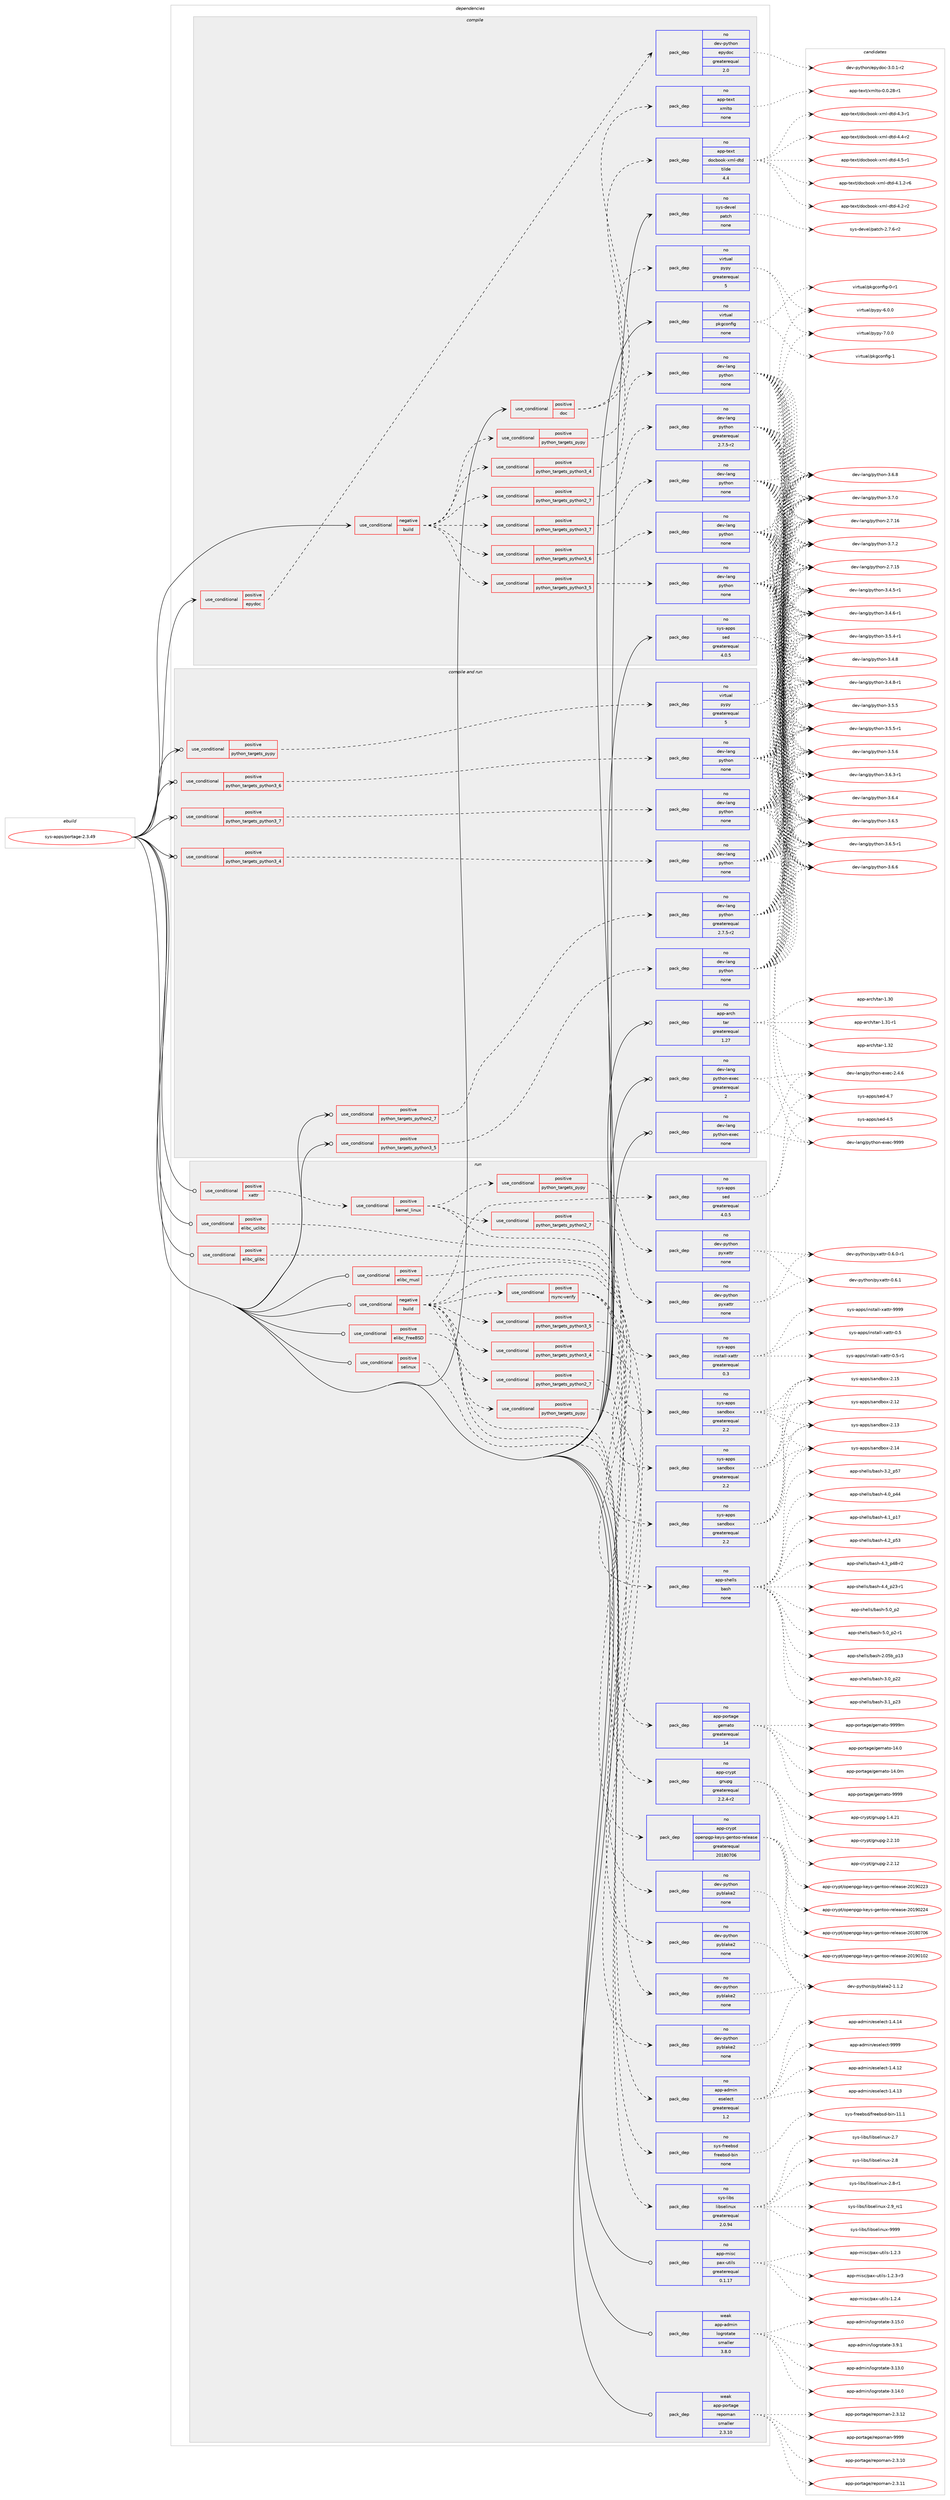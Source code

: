 digraph prolog {

# *************
# Graph options
# *************

newrank=true;
concentrate=true;
compound=true;
graph [rankdir=LR,fontname=Helvetica,fontsize=10,ranksep=1.5];#, ranksep=2.5, nodesep=0.2];
edge  [arrowhead=vee];
node  [fontname=Helvetica,fontsize=10];

# **********
# The ebuild
# **********

subgraph cluster_leftcol {
color=gray;
rank=same;
label=<<i>ebuild</i>>;
id [label="sys-apps/portage-2.3.49", color=red, width=4, href="../sys-apps/portage-2.3.49.svg"];
}

# ****************
# The dependencies
# ****************

subgraph cluster_midcol {
color=gray;
label=<<i>dependencies</i>>;
subgraph cluster_compile {
fillcolor="#eeeeee";
style=filled;
label=<<i>compile</i>>;
subgraph cond456762 {
dependency1713496 [label=<<TABLE BORDER="0" CELLBORDER="1" CELLSPACING="0" CELLPADDING="4"><TR><TD ROWSPAN="3" CELLPADDING="10">use_conditional</TD></TR><TR><TD>negative</TD></TR><TR><TD>build</TD></TR></TABLE>>, shape=none, color=red];
subgraph cond456763 {
dependency1713497 [label=<<TABLE BORDER="0" CELLBORDER="1" CELLSPACING="0" CELLPADDING="4"><TR><TD ROWSPAN="3" CELLPADDING="10">use_conditional</TD></TR><TR><TD>positive</TD></TR><TR><TD>python_targets_pypy</TD></TR></TABLE>>, shape=none, color=red];
subgraph pack1228718 {
dependency1713498 [label=<<TABLE BORDER="0" CELLBORDER="1" CELLSPACING="0" CELLPADDING="4" WIDTH="220"><TR><TD ROWSPAN="6" CELLPADDING="30">pack_dep</TD></TR><TR><TD WIDTH="110">no</TD></TR><TR><TD>virtual</TD></TR><TR><TD>pypy</TD></TR><TR><TD>greaterequal</TD></TR><TR><TD>5</TD></TR></TABLE>>, shape=none, color=blue];
}
dependency1713497:e -> dependency1713498:w [weight=20,style="dashed",arrowhead="vee"];
}
dependency1713496:e -> dependency1713497:w [weight=20,style="dashed",arrowhead="vee"];
subgraph cond456764 {
dependency1713499 [label=<<TABLE BORDER="0" CELLBORDER="1" CELLSPACING="0" CELLPADDING="4"><TR><TD ROWSPAN="3" CELLPADDING="10">use_conditional</TD></TR><TR><TD>positive</TD></TR><TR><TD>python_targets_python2_7</TD></TR></TABLE>>, shape=none, color=red];
subgraph pack1228719 {
dependency1713500 [label=<<TABLE BORDER="0" CELLBORDER="1" CELLSPACING="0" CELLPADDING="4" WIDTH="220"><TR><TD ROWSPAN="6" CELLPADDING="30">pack_dep</TD></TR><TR><TD WIDTH="110">no</TD></TR><TR><TD>dev-lang</TD></TR><TR><TD>python</TD></TR><TR><TD>greaterequal</TD></TR><TR><TD>2.7.5-r2</TD></TR></TABLE>>, shape=none, color=blue];
}
dependency1713499:e -> dependency1713500:w [weight=20,style="dashed",arrowhead="vee"];
}
dependency1713496:e -> dependency1713499:w [weight=20,style="dashed",arrowhead="vee"];
subgraph cond456765 {
dependency1713501 [label=<<TABLE BORDER="0" CELLBORDER="1" CELLSPACING="0" CELLPADDING="4"><TR><TD ROWSPAN="3" CELLPADDING="10">use_conditional</TD></TR><TR><TD>positive</TD></TR><TR><TD>python_targets_python3_4</TD></TR></TABLE>>, shape=none, color=red];
subgraph pack1228720 {
dependency1713502 [label=<<TABLE BORDER="0" CELLBORDER="1" CELLSPACING="0" CELLPADDING="4" WIDTH="220"><TR><TD ROWSPAN="6" CELLPADDING="30">pack_dep</TD></TR><TR><TD WIDTH="110">no</TD></TR><TR><TD>dev-lang</TD></TR><TR><TD>python</TD></TR><TR><TD>none</TD></TR><TR><TD></TD></TR></TABLE>>, shape=none, color=blue];
}
dependency1713501:e -> dependency1713502:w [weight=20,style="dashed",arrowhead="vee"];
}
dependency1713496:e -> dependency1713501:w [weight=20,style="dashed",arrowhead="vee"];
subgraph cond456766 {
dependency1713503 [label=<<TABLE BORDER="0" CELLBORDER="1" CELLSPACING="0" CELLPADDING="4"><TR><TD ROWSPAN="3" CELLPADDING="10">use_conditional</TD></TR><TR><TD>positive</TD></TR><TR><TD>python_targets_python3_5</TD></TR></TABLE>>, shape=none, color=red];
subgraph pack1228721 {
dependency1713504 [label=<<TABLE BORDER="0" CELLBORDER="1" CELLSPACING="0" CELLPADDING="4" WIDTH="220"><TR><TD ROWSPAN="6" CELLPADDING="30">pack_dep</TD></TR><TR><TD WIDTH="110">no</TD></TR><TR><TD>dev-lang</TD></TR><TR><TD>python</TD></TR><TR><TD>none</TD></TR><TR><TD></TD></TR></TABLE>>, shape=none, color=blue];
}
dependency1713503:e -> dependency1713504:w [weight=20,style="dashed",arrowhead="vee"];
}
dependency1713496:e -> dependency1713503:w [weight=20,style="dashed",arrowhead="vee"];
subgraph cond456767 {
dependency1713505 [label=<<TABLE BORDER="0" CELLBORDER="1" CELLSPACING="0" CELLPADDING="4"><TR><TD ROWSPAN="3" CELLPADDING="10">use_conditional</TD></TR><TR><TD>positive</TD></TR><TR><TD>python_targets_python3_6</TD></TR></TABLE>>, shape=none, color=red];
subgraph pack1228722 {
dependency1713506 [label=<<TABLE BORDER="0" CELLBORDER="1" CELLSPACING="0" CELLPADDING="4" WIDTH="220"><TR><TD ROWSPAN="6" CELLPADDING="30">pack_dep</TD></TR><TR><TD WIDTH="110">no</TD></TR><TR><TD>dev-lang</TD></TR><TR><TD>python</TD></TR><TR><TD>none</TD></TR><TR><TD></TD></TR></TABLE>>, shape=none, color=blue];
}
dependency1713505:e -> dependency1713506:w [weight=20,style="dashed",arrowhead="vee"];
}
dependency1713496:e -> dependency1713505:w [weight=20,style="dashed",arrowhead="vee"];
subgraph cond456768 {
dependency1713507 [label=<<TABLE BORDER="0" CELLBORDER="1" CELLSPACING="0" CELLPADDING="4"><TR><TD ROWSPAN="3" CELLPADDING="10">use_conditional</TD></TR><TR><TD>positive</TD></TR><TR><TD>python_targets_python3_7</TD></TR></TABLE>>, shape=none, color=red];
subgraph pack1228723 {
dependency1713508 [label=<<TABLE BORDER="0" CELLBORDER="1" CELLSPACING="0" CELLPADDING="4" WIDTH="220"><TR><TD ROWSPAN="6" CELLPADDING="30">pack_dep</TD></TR><TR><TD WIDTH="110">no</TD></TR><TR><TD>dev-lang</TD></TR><TR><TD>python</TD></TR><TR><TD>none</TD></TR><TR><TD></TD></TR></TABLE>>, shape=none, color=blue];
}
dependency1713507:e -> dependency1713508:w [weight=20,style="dashed",arrowhead="vee"];
}
dependency1713496:e -> dependency1713507:w [weight=20,style="dashed",arrowhead="vee"];
}
id:e -> dependency1713496:w [weight=20,style="solid",arrowhead="vee"];
subgraph cond456769 {
dependency1713509 [label=<<TABLE BORDER="0" CELLBORDER="1" CELLSPACING="0" CELLPADDING="4"><TR><TD ROWSPAN="3" CELLPADDING="10">use_conditional</TD></TR><TR><TD>positive</TD></TR><TR><TD>doc</TD></TR></TABLE>>, shape=none, color=red];
subgraph pack1228724 {
dependency1713510 [label=<<TABLE BORDER="0" CELLBORDER="1" CELLSPACING="0" CELLPADDING="4" WIDTH="220"><TR><TD ROWSPAN="6" CELLPADDING="30">pack_dep</TD></TR><TR><TD WIDTH="110">no</TD></TR><TR><TD>app-text</TD></TR><TR><TD>xmlto</TD></TR><TR><TD>none</TD></TR><TR><TD></TD></TR></TABLE>>, shape=none, color=blue];
}
dependency1713509:e -> dependency1713510:w [weight=20,style="dashed",arrowhead="vee"];
subgraph pack1228725 {
dependency1713511 [label=<<TABLE BORDER="0" CELLBORDER="1" CELLSPACING="0" CELLPADDING="4" WIDTH="220"><TR><TD ROWSPAN="6" CELLPADDING="30">pack_dep</TD></TR><TR><TD WIDTH="110">no</TD></TR><TR><TD>app-text</TD></TR><TR><TD>docbook-xml-dtd</TD></TR><TR><TD>tilde</TD></TR><TR><TD>4.4</TD></TR></TABLE>>, shape=none, color=blue];
}
dependency1713509:e -> dependency1713511:w [weight=20,style="dashed",arrowhead="vee"];
}
id:e -> dependency1713509:w [weight=20,style="solid",arrowhead="vee"];
subgraph cond456770 {
dependency1713512 [label=<<TABLE BORDER="0" CELLBORDER="1" CELLSPACING="0" CELLPADDING="4"><TR><TD ROWSPAN="3" CELLPADDING="10">use_conditional</TD></TR><TR><TD>positive</TD></TR><TR><TD>epydoc</TD></TR></TABLE>>, shape=none, color=red];
subgraph pack1228726 {
dependency1713513 [label=<<TABLE BORDER="0" CELLBORDER="1" CELLSPACING="0" CELLPADDING="4" WIDTH="220"><TR><TD ROWSPAN="6" CELLPADDING="30">pack_dep</TD></TR><TR><TD WIDTH="110">no</TD></TR><TR><TD>dev-python</TD></TR><TR><TD>epydoc</TD></TR><TR><TD>greaterequal</TD></TR><TR><TD>2.0</TD></TR></TABLE>>, shape=none, color=blue];
}
dependency1713512:e -> dependency1713513:w [weight=20,style="dashed",arrowhead="vee"];
}
id:e -> dependency1713512:w [weight=20,style="solid",arrowhead="vee"];
subgraph pack1228727 {
dependency1713514 [label=<<TABLE BORDER="0" CELLBORDER="1" CELLSPACING="0" CELLPADDING="4" WIDTH="220"><TR><TD ROWSPAN="6" CELLPADDING="30">pack_dep</TD></TR><TR><TD WIDTH="110">no</TD></TR><TR><TD>sys-apps</TD></TR><TR><TD>sed</TD></TR><TR><TD>greaterequal</TD></TR><TR><TD>4.0.5</TD></TR></TABLE>>, shape=none, color=blue];
}
id:e -> dependency1713514:w [weight=20,style="solid",arrowhead="vee"];
subgraph pack1228728 {
dependency1713515 [label=<<TABLE BORDER="0" CELLBORDER="1" CELLSPACING="0" CELLPADDING="4" WIDTH="220"><TR><TD ROWSPAN="6" CELLPADDING="30">pack_dep</TD></TR><TR><TD WIDTH="110">no</TD></TR><TR><TD>sys-devel</TD></TR><TR><TD>patch</TD></TR><TR><TD>none</TD></TR><TR><TD></TD></TR></TABLE>>, shape=none, color=blue];
}
id:e -> dependency1713515:w [weight=20,style="solid",arrowhead="vee"];
subgraph pack1228729 {
dependency1713516 [label=<<TABLE BORDER="0" CELLBORDER="1" CELLSPACING="0" CELLPADDING="4" WIDTH="220"><TR><TD ROWSPAN="6" CELLPADDING="30">pack_dep</TD></TR><TR><TD WIDTH="110">no</TD></TR><TR><TD>virtual</TD></TR><TR><TD>pkgconfig</TD></TR><TR><TD>none</TD></TR><TR><TD></TD></TR></TABLE>>, shape=none, color=blue];
}
id:e -> dependency1713516:w [weight=20,style="solid",arrowhead="vee"];
}
subgraph cluster_compileandrun {
fillcolor="#eeeeee";
style=filled;
label=<<i>compile and run</i>>;
subgraph cond456771 {
dependency1713517 [label=<<TABLE BORDER="0" CELLBORDER="1" CELLSPACING="0" CELLPADDING="4"><TR><TD ROWSPAN="3" CELLPADDING="10">use_conditional</TD></TR><TR><TD>positive</TD></TR><TR><TD>python_targets_pypy</TD></TR></TABLE>>, shape=none, color=red];
subgraph pack1228730 {
dependency1713518 [label=<<TABLE BORDER="0" CELLBORDER="1" CELLSPACING="0" CELLPADDING="4" WIDTH="220"><TR><TD ROWSPAN="6" CELLPADDING="30">pack_dep</TD></TR><TR><TD WIDTH="110">no</TD></TR><TR><TD>virtual</TD></TR><TR><TD>pypy</TD></TR><TR><TD>greaterequal</TD></TR><TR><TD>5</TD></TR></TABLE>>, shape=none, color=blue];
}
dependency1713517:e -> dependency1713518:w [weight=20,style="dashed",arrowhead="vee"];
}
id:e -> dependency1713517:w [weight=20,style="solid",arrowhead="odotvee"];
subgraph cond456772 {
dependency1713519 [label=<<TABLE BORDER="0" CELLBORDER="1" CELLSPACING="0" CELLPADDING="4"><TR><TD ROWSPAN="3" CELLPADDING="10">use_conditional</TD></TR><TR><TD>positive</TD></TR><TR><TD>python_targets_python2_7</TD></TR></TABLE>>, shape=none, color=red];
subgraph pack1228731 {
dependency1713520 [label=<<TABLE BORDER="0" CELLBORDER="1" CELLSPACING="0" CELLPADDING="4" WIDTH="220"><TR><TD ROWSPAN="6" CELLPADDING="30">pack_dep</TD></TR><TR><TD WIDTH="110">no</TD></TR><TR><TD>dev-lang</TD></TR><TR><TD>python</TD></TR><TR><TD>greaterequal</TD></TR><TR><TD>2.7.5-r2</TD></TR></TABLE>>, shape=none, color=blue];
}
dependency1713519:e -> dependency1713520:w [weight=20,style="dashed",arrowhead="vee"];
}
id:e -> dependency1713519:w [weight=20,style="solid",arrowhead="odotvee"];
subgraph cond456773 {
dependency1713521 [label=<<TABLE BORDER="0" CELLBORDER="1" CELLSPACING="0" CELLPADDING="4"><TR><TD ROWSPAN="3" CELLPADDING="10">use_conditional</TD></TR><TR><TD>positive</TD></TR><TR><TD>python_targets_python3_4</TD></TR></TABLE>>, shape=none, color=red];
subgraph pack1228732 {
dependency1713522 [label=<<TABLE BORDER="0" CELLBORDER="1" CELLSPACING="0" CELLPADDING="4" WIDTH="220"><TR><TD ROWSPAN="6" CELLPADDING="30">pack_dep</TD></TR><TR><TD WIDTH="110">no</TD></TR><TR><TD>dev-lang</TD></TR><TR><TD>python</TD></TR><TR><TD>none</TD></TR><TR><TD></TD></TR></TABLE>>, shape=none, color=blue];
}
dependency1713521:e -> dependency1713522:w [weight=20,style="dashed",arrowhead="vee"];
}
id:e -> dependency1713521:w [weight=20,style="solid",arrowhead="odotvee"];
subgraph cond456774 {
dependency1713523 [label=<<TABLE BORDER="0" CELLBORDER="1" CELLSPACING="0" CELLPADDING="4"><TR><TD ROWSPAN="3" CELLPADDING="10">use_conditional</TD></TR><TR><TD>positive</TD></TR><TR><TD>python_targets_python3_5</TD></TR></TABLE>>, shape=none, color=red];
subgraph pack1228733 {
dependency1713524 [label=<<TABLE BORDER="0" CELLBORDER="1" CELLSPACING="0" CELLPADDING="4" WIDTH="220"><TR><TD ROWSPAN="6" CELLPADDING="30">pack_dep</TD></TR><TR><TD WIDTH="110">no</TD></TR><TR><TD>dev-lang</TD></TR><TR><TD>python</TD></TR><TR><TD>none</TD></TR><TR><TD></TD></TR></TABLE>>, shape=none, color=blue];
}
dependency1713523:e -> dependency1713524:w [weight=20,style="dashed",arrowhead="vee"];
}
id:e -> dependency1713523:w [weight=20,style="solid",arrowhead="odotvee"];
subgraph cond456775 {
dependency1713525 [label=<<TABLE BORDER="0" CELLBORDER="1" CELLSPACING="0" CELLPADDING="4"><TR><TD ROWSPAN="3" CELLPADDING="10">use_conditional</TD></TR><TR><TD>positive</TD></TR><TR><TD>python_targets_python3_6</TD></TR></TABLE>>, shape=none, color=red];
subgraph pack1228734 {
dependency1713526 [label=<<TABLE BORDER="0" CELLBORDER="1" CELLSPACING="0" CELLPADDING="4" WIDTH="220"><TR><TD ROWSPAN="6" CELLPADDING="30">pack_dep</TD></TR><TR><TD WIDTH="110">no</TD></TR><TR><TD>dev-lang</TD></TR><TR><TD>python</TD></TR><TR><TD>none</TD></TR><TR><TD></TD></TR></TABLE>>, shape=none, color=blue];
}
dependency1713525:e -> dependency1713526:w [weight=20,style="dashed",arrowhead="vee"];
}
id:e -> dependency1713525:w [weight=20,style="solid",arrowhead="odotvee"];
subgraph cond456776 {
dependency1713527 [label=<<TABLE BORDER="0" CELLBORDER="1" CELLSPACING="0" CELLPADDING="4"><TR><TD ROWSPAN="3" CELLPADDING="10">use_conditional</TD></TR><TR><TD>positive</TD></TR><TR><TD>python_targets_python3_7</TD></TR></TABLE>>, shape=none, color=red];
subgraph pack1228735 {
dependency1713528 [label=<<TABLE BORDER="0" CELLBORDER="1" CELLSPACING="0" CELLPADDING="4" WIDTH="220"><TR><TD ROWSPAN="6" CELLPADDING="30">pack_dep</TD></TR><TR><TD WIDTH="110">no</TD></TR><TR><TD>dev-lang</TD></TR><TR><TD>python</TD></TR><TR><TD>none</TD></TR><TR><TD></TD></TR></TABLE>>, shape=none, color=blue];
}
dependency1713527:e -> dependency1713528:w [weight=20,style="dashed",arrowhead="vee"];
}
id:e -> dependency1713527:w [weight=20,style="solid",arrowhead="odotvee"];
subgraph pack1228736 {
dependency1713529 [label=<<TABLE BORDER="0" CELLBORDER="1" CELLSPACING="0" CELLPADDING="4" WIDTH="220"><TR><TD ROWSPAN="6" CELLPADDING="30">pack_dep</TD></TR><TR><TD WIDTH="110">no</TD></TR><TR><TD>app-arch</TD></TR><TR><TD>tar</TD></TR><TR><TD>greaterequal</TD></TR><TR><TD>1.27</TD></TR></TABLE>>, shape=none, color=blue];
}
id:e -> dependency1713529:w [weight=20,style="solid",arrowhead="odotvee"];
subgraph pack1228737 {
dependency1713530 [label=<<TABLE BORDER="0" CELLBORDER="1" CELLSPACING="0" CELLPADDING="4" WIDTH="220"><TR><TD ROWSPAN="6" CELLPADDING="30">pack_dep</TD></TR><TR><TD WIDTH="110">no</TD></TR><TR><TD>dev-lang</TD></TR><TR><TD>python-exec</TD></TR><TR><TD>greaterequal</TD></TR><TR><TD>2</TD></TR></TABLE>>, shape=none, color=blue];
}
id:e -> dependency1713530:w [weight=20,style="solid",arrowhead="odotvee"];
subgraph pack1228738 {
dependency1713531 [label=<<TABLE BORDER="0" CELLBORDER="1" CELLSPACING="0" CELLPADDING="4" WIDTH="220"><TR><TD ROWSPAN="6" CELLPADDING="30">pack_dep</TD></TR><TR><TD WIDTH="110">no</TD></TR><TR><TD>dev-lang</TD></TR><TR><TD>python-exec</TD></TR><TR><TD>none</TD></TR><TR><TD></TD></TR></TABLE>>, shape=none, color=blue];
}
id:e -> dependency1713531:w [weight=20,style="solid",arrowhead="odotvee"];
}
subgraph cluster_run {
fillcolor="#eeeeee";
style=filled;
label=<<i>run</i>>;
subgraph cond456777 {
dependency1713532 [label=<<TABLE BORDER="0" CELLBORDER="1" CELLSPACING="0" CELLPADDING="4"><TR><TD ROWSPAN="3" CELLPADDING="10">use_conditional</TD></TR><TR><TD>negative</TD></TR><TR><TD>build</TD></TR></TABLE>>, shape=none, color=red];
subgraph pack1228739 {
dependency1713533 [label=<<TABLE BORDER="0" CELLBORDER="1" CELLSPACING="0" CELLPADDING="4" WIDTH="220"><TR><TD ROWSPAN="6" CELLPADDING="30">pack_dep</TD></TR><TR><TD WIDTH="110">no</TD></TR><TR><TD>sys-apps</TD></TR><TR><TD>sed</TD></TR><TR><TD>greaterequal</TD></TR><TR><TD>4.0.5</TD></TR></TABLE>>, shape=none, color=blue];
}
dependency1713532:e -> dependency1713533:w [weight=20,style="dashed",arrowhead="vee"];
subgraph pack1228740 {
dependency1713534 [label=<<TABLE BORDER="0" CELLBORDER="1" CELLSPACING="0" CELLPADDING="4" WIDTH="220"><TR><TD ROWSPAN="6" CELLPADDING="30">pack_dep</TD></TR><TR><TD WIDTH="110">no</TD></TR><TR><TD>app-shells</TD></TR><TR><TD>bash</TD></TR><TR><TD>none</TD></TR><TR><TD></TD></TR></TABLE>>, shape=none, color=blue];
}
dependency1713532:e -> dependency1713534:w [weight=20,style="dashed",arrowhead="vee"];
subgraph pack1228741 {
dependency1713535 [label=<<TABLE BORDER="0" CELLBORDER="1" CELLSPACING="0" CELLPADDING="4" WIDTH="220"><TR><TD ROWSPAN="6" CELLPADDING="30">pack_dep</TD></TR><TR><TD WIDTH="110">no</TD></TR><TR><TD>app-admin</TD></TR><TR><TD>eselect</TD></TR><TR><TD>greaterequal</TD></TR><TR><TD>1.2</TD></TR></TABLE>>, shape=none, color=blue];
}
dependency1713532:e -> dependency1713535:w [weight=20,style="dashed",arrowhead="vee"];
subgraph cond456778 {
dependency1713536 [label=<<TABLE BORDER="0" CELLBORDER="1" CELLSPACING="0" CELLPADDING="4"><TR><TD ROWSPAN="3" CELLPADDING="10">use_conditional</TD></TR><TR><TD>positive</TD></TR><TR><TD>python_targets_pypy</TD></TR></TABLE>>, shape=none, color=red];
subgraph pack1228742 {
dependency1713537 [label=<<TABLE BORDER="0" CELLBORDER="1" CELLSPACING="0" CELLPADDING="4" WIDTH="220"><TR><TD ROWSPAN="6" CELLPADDING="30">pack_dep</TD></TR><TR><TD WIDTH="110">no</TD></TR><TR><TD>dev-python</TD></TR><TR><TD>pyblake2</TD></TR><TR><TD>none</TD></TR><TR><TD></TD></TR></TABLE>>, shape=none, color=blue];
}
dependency1713536:e -> dependency1713537:w [weight=20,style="dashed",arrowhead="vee"];
}
dependency1713532:e -> dependency1713536:w [weight=20,style="dashed",arrowhead="vee"];
subgraph cond456779 {
dependency1713538 [label=<<TABLE BORDER="0" CELLBORDER="1" CELLSPACING="0" CELLPADDING="4"><TR><TD ROWSPAN="3" CELLPADDING="10">use_conditional</TD></TR><TR><TD>positive</TD></TR><TR><TD>python_targets_python2_7</TD></TR></TABLE>>, shape=none, color=red];
subgraph pack1228743 {
dependency1713539 [label=<<TABLE BORDER="0" CELLBORDER="1" CELLSPACING="0" CELLPADDING="4" WIDTH="220"><TR><TD ROWSPAN="6" CELLPADDING="30">pack_dep</TD></TR><TR><TD WIDTH="110">no</TD></TR><TR><TD>dev-python</TD></TR><TR><TD>pyblake2</TD></TR><TR><TD>none</TD></TR><TR><TD></TD></TR></TABLE>>, shape=none, color=blue];
}
dependency1713538:e -> dependency1713539:w [weight=20,style="dashed",arrowhead="vee"];
}
dependency1713532:e -> dependency1713538:w [weight=20,style="dashed",arrowhead="vee"];
subgraph cond456780 {
dependency1713540 [label=<<TABLE BORDER="0" CELLBORDER="1" CELLSPACING="0" CELLPADDING="4"><TR><TD ROWSPAN="3" CELLPADDING="10">use_conditional</TD></TR><TR><TD>positive</TD></TR><TR><TD>python_targets_python3_4</TD></TR></TABLE>>, shape=none, color=red];
subgraph pack1228744 {
dependency1713541 [label=<<TABLE BORDER="0" CELLBORDER="1" CELLSPACING="0" CELLPADDING="4" WIDTH="220"><TR><TD ROWSPAN="6" CELLPADDING="30">pack_dep</TD></TR><TR><TD WIDTH="110">no</TD></TR><TR><TD>dev-python</TD></TR><TR><TD>pyblake2</TD></TR><TR><TD>none</TD></TR><TR><TD></TD></TR></TABLE>>, shape=none, color=blue];
}
dependency1713540:e -> dependency1713541:w [weight=20,style="dashed",arrowhead="vee"];
}
dependency1713532:e -> dependency1713540:w [weight=20,style="dashed",arrowhead="vee"];
subgraph cond456781 {
dependency1713542 [label=<<TABLE BORDER="0" CELLBORDER="1" CELLSPACING="0" CELLPADDING="4"><TR><TD ROWSPAN="3" CELLPADDING="10">use_conditional</TD></TR><TR><TD>positive</TD></TR><TR><TD>python_targets_python3_5</TD></TR></TABLE>>, shape=none, color=red];
subgraph pack1228745 {
dependency1713543 [label=<<TABLE BORDER="0" CELLBORDER="1" CELLSPACING="0" CELLPADDING="4" WIDTH="220"><TR><TD ROWSPAN="6" CELLPADDING="30">pack_dep</TD></TR><TR><TD WIDTH="110">no</TD></TR><TR><TD>dev-python</TD></TR><TR><TD>pyblake2</TD></TR><TR><TD>none</TD></TR><TR><TD></TD></TR></TABLE>>, shape=none, color=blue];
}
dependency1713542:e -> dependency1713543:w [weight=20,style="dashed",arrowhead="vee"];
}
dependency1713532:e -> dependency1713542:w [weight=20,style="dashed",arrowhead="vee"];
subgraph cond456782 {
dependency1713544 [label=<<TABLE BORDER="0" CELLBORDER="1" CELLSPACING="0" CELLPADDING="4"><TR><TD ROWSPAN="3" CELLPADDING="10">use_conditional</TD></TR><TR><TD>positive</TD></TR><TR><TD>rsync-verify</TD></TR></TABLE>>, shape=none, color=red];
subgraph pack1228746 {
dependency1713545 [label=<<TABLE BORDER="0" CELLBORDER="1" CELLSPACING="0" CELLPADDING="4" WIDTH="220"><TR><TD ROWSPAN="6" CELLPADDING="30">pack_dep</TD></TR><TR><TD WIDTH="110">no</TD></TR><TR><TD>app-portage</TD></TR><TR><TD>gemato</TD></TR><TR><TD>greaterequal</TD></TR><TR><TD>14</TD></TR></TABLE>>, shape=none, color=blue];
}
dependency1713544:e -> dependency1713545:w [weight=20,style="dashed",arrowhead="vee"];
subgraph pack1228747 {
dependency1713546 [label=<<TABLE BORDER="0" CELLBORDER="1" CELLSPACING="0" CELLPADDING="4" WIDTH="220"><TR><TD ROWSPAN="6" CELLPADDING="30">pack_dep</TD></TR><TR><TD WIDTH="110">no</TD></TR><TR><TD>app-crypt</TD></TR><TR><TD>openpgp-keys-gentoo-release</TD></TR><TR><TD>greaterequal</TD></TR><TR><TD>20180706</TD></TR></TABLE>>, shape=none, color=blue];
}
dependency1713544:e -> dependency1713546:w [weight=20,style="dashed",arrowhead="vee"];
subgraph pack1228748 {
dependency1713547 [label=<<TABLE BORDER="0" CELLBORDER="1" CELLSPACING="0" CELLPADDING="4" WIDTH="220"><TR><TD ROWSPAN="6" CELLPADDING="30">pack_dep</TD></TR><TR><TD WIDTH="110">no</TD></TR><TR><TD>app-crypt</TD></TR><TR><TD>gnupg</TD></TR><TR><TD>greaterequal</TD></TR><TR><TD>2.2.4-r2</TD></TR></TABLE>>, shape=none, color=blue];
}
dependency1713544:e -> dependency1713547:w [weight=20,style="dashed",arrowhead="vee"];
}
dependency1713532:e -> dependency1713544:w [weight=20,style="dashed",arrowhead="vee"];
}
id:e -> dependency1713532:w [weight=20,style="solid",arrowhead="odot"];
subgraph cond456783 {
dependency1713548 [label=<<TABLE BORDER="0" CELLBORDER="1" CELLSPACING="0" CELLPADDING="4"><TR><TD ROWSPAN="3" CELLPADDING="10">use_conditional</TD></TR><TR><TD>positive</TD></TR><TR><TD>elibc_FreeBSD</TD></TR></TABLE>>, shape=none, color=red];
subgraph pack1228749 {
dependency1713549 [label=<<TABLE BORDER="0" CELLBORDER="1" CELLSPACING="0" CELLPADDING="4" WIDTH="220"><TR><TD ROWSPAN="6" CELLPADDING="30">pack_dep</TD></TR><TR><TD WIDTH="110">no</TD></TR><TR><TD>sys-freebsd</TD></TR><TR><TD>freebsd-bin</TD></TR><TR><TD>none</TD></TR><TR><TD></TD></TR></TABLE>>, shape=none, color=blue];
}
dependency1713548:e -> dependency1713549:w [weight=20,style="dashed",arrowhead="vee"];
}
id:e -> dependency1713548:w [weight=20,style="solid",arrowhead="odot"];
subgraph cond456784 {
dependency1713550 [label=<<TABLE BORDER="0" CELLBORDER="1" CELLSPACING="0" CELLPADDING="4"><TR><TD ROWSPAN="3" CELLPADDING="10">use_conditional</TD></TR><TR><TD>positive</TD></TR><TR><TD>elibc_glibc</TD></TR></TABLE>>, shape=none, color=red];
subgraph pack1228750 {
dependency1713551 [label=<<TABLE BORDER="0" CELLBORDER="1" CELLSPACING="0" CELLPADDING="4" WIDTH="220"><TR><TD ROWSPAN="6" CELLPADDING="30">pack_dep</TD></TR><TR><TD WIDTH="110">no</TD></TR><TR><TD>sys-apps</TD></TR><TR><TD>sandbox</TD></TR><TR><TD>greaterequal</TD></TR><TR><TD>2.2</TD></TR></TABLE>>, shape=none, color=blue];
}
dependency1713550:e -> dependency1713551:w [weight=20,style="dashed",arrowhead="vee"];
}
id:e -> dependency1713550:w [weight=20,style="solid",arrowhead="odot"];
subgraph cond456785 {
dependency1713552 [label=<<TABLE BORDER="0" CELLBORDER="1" CELLSPACING="0" CELLPADDING="4"><TR><TD ROWSPAN="3" CELLPADDING="10">use_conditional</TD></TR><TR><TD>positive</TD></TR><TR><TD>elibc_musl</TD></TR></TABLE>>, shape=none, color=red];
subgraph pack1228751 {
dependency1713553 [label=<<TABLE BORDER="0" CELLBORDER="1" CELLSPACING="0" CELLPADDING="4" WIDTH="220"><TR><TD ROWSPAN="6" CELLPADDING="30">pack_dep</TD></TR><TR><TD WIDTH="110">no</TD></TR><TR><TD>sys-apps</TD></TR><TR><TD>sandbox</TD></TR><TR><TD>greaterequal</TD></TR><TR><TD>2.2</TD></TR></TABLE>>, shape=none, color=blue];
}
dependency1713552:e -> dependency1713553:w [weight=20,style="dashed",arrowhead="vee"];
}
id:e -> dependency1713552:w [weight=20,style="solid",arrowhead="odot"];
subgraph cond456786 {
dependency1713554 [label=<<TABLE BORDER="0" CELLBORDER="1" CELLSPACING="0" CELLPADDING="4"><TR><TD ROWSPAN="3" CELLPADDING="10">use_conditional</TD></TR><TR><TD>positive</TD></TR><TR><TD>elibc_uclibc</TD></TR></TABLE>>, shape=none, color=red];
subgraph pack1228752 {
dependency1713555 [label=<<TABLE BORDER="0" CELLBORDER="1" CELLSPACING="0" CELLPADDING="4" WIDTH="220"><TR><TD ROWSPAN="6" CELLPADDING="30">pack_dep</TD></TR><TR><TD WIDTH="110">no</TD></TR><TR><TD>sys-apps</TD></TR><TR><TD>sandbox</TD></TR><TR><TD>greaterequal</TD></TR><TR><TD>2.2</TD></TR></TABLE>>, shape=none, color=blue];
}
dependency1713554:e -> dependency1713555:w [weight=20,style="dashed",arrowhead="vee"];
}
id:e -> dependency1713554:w [weight=20,style="solid",arrowhead="odot"];
subgraph cond456787 {
dependency1713556 [label=<<TABLE BORDER="0" CELLBORDER="1" CELLSPACING="0" CELLPADDING="4"><TR><TD ROWSPAN="3" CELLPADDING="10">use_conditional</TD></TR><TR><TD>positive</TD></TR><TR><TD>selinux</TD></TR></TABLE>>, shape=none, color=red];
subgraph pack1228753 {
dependency1713557 [label=<<TABLE BORDER="0" CELLBORDER="1" CELLSPACING="0" CELLPADDING="4" WIDTH="220"><TR><TD ROWSPAN="6" CELLPADDING="30">pack_dep</TD></TR><TR><TD WIDTH="110">no</TD></TR><TR><TD>sys-libs</TD></TR><TR><TD>libselinux</TD></TR><TR><TD>greaterequal</TD></TR><TR><TD>2.0.94</TD></TR></TABLE>>, shape=none, color=blue];
}
dependency1713556:e -> dependency1713557:w [weight=20,style="dashed",arrowhead="vee"];
}
id:e -> dependency1713556:w [weight=20,style="solid",arrowhead="odot"];
subgraph cond456788 {
dependency1713558 [label=<<TABLE BORDER="0" CELLBORDER="1" CELLSPACING="0" CELLPADDING="4"><TR><TD ROWSPAN="3" CELLPADDING="10">use_conditional</TD></TR><TR><TD>positive</TD></TR><TR><TD>xattr</TD></TR></TABLE>>, shape=none, color=red];
subgraph cond456789 {
dependency1713559 [label=<<TABLE BORDER="0" CELLBORDER="1" CELLSPACING="0" CELLPADDING="4"><TR><TD ROWSPAN="3" CELLPADDING="10">use_conditional</TD></TR><TR><TD>positive</TD></TR><TR><TD>kernel_linux</TD></TR></TABLE>>, shape=none, color=red];
subgraph pack1228754 {
dependency1713560 [label=<<TABLE BORDER="0" CELLBORDER="1" CELLSPACING="0" CELLPADDING="4" WIDTH="220"><TR><TD ROWSPAN="6" CELLPADDING="30">pack_dep</TD></TR><TR><TD WIDTH="110">no</TD></TR><TR><TD>sys-apps</TD></TR><TR><TD>install-xattr</TD></TR><TR><TD>greaterequal</TD></TR><TR><TD>0.3</TD></TR></TABLE>>, shape=none, color=blue];
}
dependency1713559:e -> dependency1713560:w [weight=20,style="dashed",arrowhead="vee"];
subgraph cond456790 {
dependency1713561 [label=<<TABLE BORDER="0" CELLBORDER="1" CELLSPACING="0" CELLPADDING="4"><TR><TD ROWSPAN="3" CELLPADDING="10">use_conditional</TD></TR><TR><TD>positive</TD></TR><TR><TD>python_targets_pypy</TD></TR></TABLE>>, shape=none, color=red];
subgraph pack1228755 {
dependency1713562 [label=<<TABLE BORDER="0" CELLBORDER="1" CELLSPACING="0" CELLPADDING="4" WIDTH="220"><TR><TD ROWSPAN="6" CELLPADDING="30">pack_dep</TD></TR><TR><TD WIDTH="110">no</TD></TR><TR><TD>dev-python</TD></TR><TR><TD>pyxattr</TD></TR><TR><TD>none</TD></TR><TR><TD></TD></TR></TABLE>>, shape=none, color=blue];
}
dependency1713561:e -> dependency1713562:w [weight=20,style="dashed",arrowhead="vee"];
}
dependency1713559:e -> dependency1713561:w [weight=20,style="dashed",arrowhead="vee"];
subgraph cond456791 {
dependency1713563 [label=<<TABLE BORDER="0" CELLBORDER="1" CELLSPACING="0" CELLPADDING="4"><TR><TD ROWSPAN="3" CELLPADDING="10">use_conditional</TD></TR><TR><TD>positive</TD></TR><TR><TD>python_targets_python2_7</TD></TR></TABLE>>, shape=none, color=red];
subgraph pack1228756 {
dependency1713564 [label=<<TABLE BORDER="0" CELLBORDER="1" CELLSPACING="0" CELLPADDING="4" WIDTH="220"><TR><TD ROWSPAN="6" CELLPADDING="30">pack_dep</TD></TR><TR><TD WIDTH="110">no</TD></TR><TR><TD>dev-python</TD></TR><TR><TD>pyxattr</TD></TR><TR><TD>none</TD></TR><TR><TD></TD></TR></TABLE>>, shape=none, color=blue];
}
dependency1713563:e -> dependency1713564:w [weight=20,style="dashed",arrowhead="vee"];
}
dependency1713559:e -> dependency1713563:w [weight=20,style="dashed",arrowhead="vee"];
}
dependency1713558:e -> dependency1713559:w [weight=20,style="dashed",arrowhead="vee"];
}
id:e -> dependency1713558:w [weight=20,style="solid",arrowhead="odot"];
subgraph pack1228757 {
dependency1713565 [label=<<TABLE BORDER="0" CELLBORDER="1" CELLSPACING="0" CELLPADDING="4" WIDTH="220"><TR><TD ROWSPAN="6" CELLPADDING="30">pack_dep</TD></TR><TR><TD WIDTH="110">no</TD></TR><TR><TD>app-misc</TD></TR><TR><TD>pax-utils</TD></TR><TR><TD>greaterequal</TD></TR><TR><TD>0.1.17</TD></TR></TABLE>>, shape=none, color=blue];
}
id:e -> dependency1713565:w [weight=20,style="solid",arrowhead="odot"];
subgraph pack1228758 {
dependency1713566 [label=<<TABLE BORDER="0" CELLBORDER="1" CELLSPACING="0" CELLPADDING="4" WIDTH="220"><TR><TD ROWSPAN="6" CELLPADDING="30">pack_dep</TD></TR><TR><TD WIDTH="110">weak</TD></TR><TR><TD>app-admin</TD></TR><TR><TD>logrotate</TD></TR><TR><TD>smaller</TD></TR><TR><TD>3.8.0</TD></TR></TABLE>>, shape=none, color=blue];
}
id:e -> dependency1713566:w [weight=20,style="solid",arrowhead="odot"];
subgraph pack1228759 {
dependency1713567 [label=<<TABLE BORDER="0" CELLBORDER="1" CELLSPACING="0" CELLPADDING="4" WIDTH="220"><TR><TD ROWSPAN="6" CELLPADDING="30">pack_dep</TD></TR><TR><TD WIDTH="110">weak</TD></TR><TR><TD>app-portage</TD></TR><TR><TD>repoman</TD></TR><TR><TD>smaller</TD></TR><TR><TD>2.3.10</TD></TR></TABLE>>, shape=none, color=blue];
}
id:e -> dependency1713567:w [weight=20,style="solid",arrowhead="odot"];
}
}

# **************
# The candidates
# **************

subgraph cluster_choices {
rank=same;
color=gray;
label=<<i>candidates</i>>;

subgraph choice1228718 {
color=black;
nodesep=1;
choice1181051141161179710847112121112121455446484648 [label="virtual/pypy-6.0.0", color=red, width=4,href="../virtual/pypy-6.0.0.svg"];
choice1181051141161179710847112121112121455546484648 [label="virtual/pypy-7.0.0", color=red, width=4,href="../virtual/pypy-7.0.0.svg"];
dependency1713498:e -> choice1181051141161179710847112121112121455446484648:w [style=dotted,weight="100"];
dependency1713498:e -> choice1181051141161179710847112121112121455546484648:w [style=dotted,weight="100"];
}
subgraph choice1228719 {
color=black;
nodesep=1;
choice10010111845108971101034711212111610411111045504655464953 [label="dev-lang/python-2.7.15", color=red, width=4,href="../dev-lang/python-2.7.15.svg"];
choice10010111845108971101034711212111610411111045504655464954 [label="dev-lang/python-2.7.16", color=red, width=4,href="../dev-lang/python-2.7.16.svg"];
choice1001011184510897110103471121211161041111104551465246534511449 [label="dev-lang/python-3.4.5-r1", color=red, width=4,href="../dev-lang/python-3.4.5-r1.svg"];
choice1001011184510897110103471121211161041111104551465246544511449 [label="dev-lang/python-3.4.6-r1", color=red, width=4,href="../dev-lang/python-3.4.6-r1.svg"];
choice100101118451089711010347112121116104111110455146524656 [label="dev-lang/python-3.4.8", color=red, width=4,href="../dev-lang/python-3.4.8.svg"];
choice1001011184510897110103471121211161041111104551465246564511449 [label="dev-lang/python-3.4.8-r1", color=red, width=4,href="../dev-lang/python-3.4.8-r1.svg"];
choice1001011184510897110103471121211161041111104551465346524511449 [label="dev-lang/python-3.5.4-r1", color=red, width=4,href="../dev-lang/python-3.5.4-r1.svg"];
choice100101118451089711010347112121116104111110455146534653 [label="dev-lang/python-3.5.5", color=red, width=4,href="../dev-lang/python-3.5.5.svg"];
choice1001011184510897110103471121211161041111104551465346534511449 [label="dev-lang/python-3.5.5-r1", color=red, width=4,href="../dev-lang/python-3.5.5-r1.svg"];
choice100101118451089711010347112121116104111110455146534654 [label="dev-lang/python-3.5.6", color=red, width=4,href="../dev-lang/python-3.5.6.svg"];
choice1001011184510897110103471121211161041111104551465446514511449 [label="dev-lang/python-3.6.3-r1", color=red, width=4,href="../dev-lang/python-3.6.3-r1.svg"];
choice100101118451089711010347112121116104111110455146544652 [label="dev-lang/python-3.6.4", color=red, width=4,href="../dev-lang/python-3.6.4.svg"];
choice100101118451089711010347112121116104111110455146544653 [label="dev-lang/python-3.6.5", color=red, width=4,href="../dev-lang/python-3.6.5.svg"];
choice1001011184510897110103471121211161041111104551465446534511449 [label="dev-lang/python-3.6.5-r1", color=red, width=4,href="../dev-lang/python-3.6.5-r1.svg"];
choice100101118451089711010347112121116104111110455146544654 [label="dev-lang/python-3.6.6", color=red, width=4,href="../dev-lang/python-3.6.6.svg"];
choice100101118451089711010347112121116104111110455146544656 [label="dev-lang/python-3.6.8", color=red, width=4,href="../dev-lang/python-3.6.8.svg"];
choice100101118451089711010347112121116104111110455146554648 [label="dev-lang/python-3.7.0", color=red, width=4,href="../dev-lang/python-3.7.0.svg"];
choice100101118451089711010347112121116104111110455146554650 [label="dev-lang/python-3.7.2", color=red, width=4,href="../dev-lang/python-3.7.2.svg"];
dependency1713500:e -> choice10010111845108971101034711212111610411111045504655464953:w [style=dotted,weight="100"];
dependency1713500:e -> choice10010111845108971101034711212111610411111045504655464954:w [style=dotted,weight="100"];
dependency1713500:e -> choice1001011184510897110103471121211161041111104551465246534511449:w [style=dotted,weight="100"];
dependency1713500:e -> choice1001011184510897110103471121211161041111104551465246544511449:w [style=dotted,weight="100"];
dependency1713500:e -> choice100101118451089711010347112121116104111110455146524656:w [style=dotted,weight="100"];
dependency1713500:e -> choice1001011184510897110103471121211161041111104551465246564511449:w [style=dotted,weight="100"];
dependency1713500:e -> choice1001011184510897110103471121211161041111104551465346524511449:w [style=dotted,weight="100"];
dependency1713500:e -> choice100101118451089711010347112121116104111110455146534653:w [style=dotted,weight="100"];
dependency1713500:e -> choice1001011184510897110103471121211161041111104551465346534511449:w [style=dotted,weight="100"];
dependency1713500:e -> choice100101118451089711010347112121116104111110455146534654:w [style=dotted,weight="100"];
dependency1713500:e -> choice1001011184510897110103471121211161041111104551465446514511449:w [style=dotted,weight="100"];
dependency1713500:e -> choice100101118451089711010347112121116104111110455146544652:w [style=dotted,weight="100"];
dependency1713500:e -> choice100101118451089711010347112121116104111110455146544653:w [style=dotted,weight="100"];
dependency1713500:e -> choice1001011184510897110103471121211161041111104551465446534511449:w [style=dotted,weight="100"];
dependency1713500:e -> choice100101118451089711010347112121116104111110455146544654:w [style=dotted,weight="100"];
dependency1713500:e -> choice100101118451089711010347112121116104111110455146544656:w [style=dotted,weight="100"];
dependency1713500:e -> choice100101118451089711010347112121116104111110455146554648:w [style=dotted,weight="100"];
dependency1713500:e -> choice100101118451089711010347112121116104111110455146554650:w [style=dotted,weight="100"];
}
subgraph choice1228720 {
color=black;
nodesep=1;
choice10010111845108971101034711212111610411111045504655464953 [label="dev-lang/python-2.7.15", color=red, width=4,href="../dev-lang/python-2.7.15.svg"];
choice10010111845108971101034711212111610411111045504655464954 [label="dev-lang/python-2.7.16", color=red, width=4,href="../dev-lang/python-2.7.16.svg"];
choice1001011184510897110103471121211161041111104551465246534511449 [label="dev-lang/python-3.4.5-r1", color=red, width=4,href="../dev-lang/python-3.4.5-r1.svg"];
choice1001011184510897110103471121211161041111104551465246544511449 [label="dev-lang/python-3.4.6-r1", color=red, width=4,href="../dev-lang/python-3.4.6-r1.svg"];
choice100101118451089711010347112121116104111110455146524656 [label="dev-lang/python-3.4.8", color=red, width=4,href="../dev-lang/python-3.4.8.svg"];
choice1001011184510897110103471121211161041111104551465246564511449 [label="dev-lang/python-3.4.8-r1", color=red, width=4,href="../dev-lang/python-3.4.8-r1.svg"];
choice1001011184510897110103471121211161041111104551465346524511449 [label="dev-lang/python-3.5.4-r1", color=red, width=4,href="../dev-lang/python-3.5.4-r1.svg"];
choice100101118451089711010347112121116104111110455146534653 [label="dev-lang/python-3.5.5", color=red, width=4,href="../dev-lang/python-3.5.5.svg"];
choice1001011184510897110103471121211161041111104551465346534511449 [label="dev-lang/python-3.5.5-r1", color=red, width=4,href="../dev-lang/python-3.5.5-r1.svg"];
choice100101118451089711010347112121116104111110455146534654 [label="dev-lang/python-3.5.6", color=red, width=4,href="../dev-lang/python-3.5.6.svg"];
choice1001011184510897110103471121211161041111104551465446514511449 [label="dev-lang/python-3.6.3-r1", color=red, width=4,href="../dev-lang/python-3.6.3-r1.svg"];
choice100101118451089711010347112121116104111110455146544652 [label="dev-lang/python-3.6.4", color=red, width=4,href="../dev-lang/python-3.6.4.svg"];
choice100101118451089711010347112121116104111110455146544653 [label="dev-lang/python-3.6.5", color=red, width=4,href="../dev-lang/python-3.6.5.svg"];
choice1001011184510897110103471121211161041111104551465446534511449 [label="dev-lang/python-3.6.5-r1", color=red, width=4,href="../dev-lang/python-3.6.5-r1.svg"];
choice100101118451089711010347112121116104111110455146544654 [label="dev-lang/python-3.6.6", color=red, width=4,href="../dev-lang/python-3.6.6.svg"];
choice100101118451089711010347112121116104111110455146544656 [label="dev-lang/python-3.6.8", color=red, width=4,href="../dev-lang/python-3.6.8.svg"];
choice100101118451089711010347112121116104111110455146554648 [label="dev-lang/python-3.7.0", color=red, width=4,href="../dev-lang/python-3.7.0.svg"];
choice100101118451089711010347112121116104111110455146554650 [label="dev-lang/python-3.7.2", color=red, width=4,href="../dev-lang/python-3.7.2.svg"];
dependency1713502:e -> choice10010111845108971101034711212111610411111045504655464953:w [style=dotted,weight="100"];
dependency1713502:e -> choice10010111845108971101034711212111610411111045504655464954:w [style=dotted,weight="100"];
dependency1713502:e -> choice1001011184510897110103471121211161041111104551465246534511449:w [style=dotted,weight="100"];
dependency1713502:e -> choice1001011184510897110103471121211161041111104551465246544511449:w [style=dotted,weight="100"];
dependency1713502:e -> choice100101118451089711010347112121116104111110455146524656:w [style=dotted,weight="100"];
dependency1713502:e -> choice1001011184510897110103471121211161041111104551465246564511449:w [style=dotted,weight="100"];
dependency1713502:e -> choice1001011184510897110103471121211161041111104551465346524511449:w [style=dotted,weight="100"];
dependency1713502:e -> choice100101118451089711010347112121116104111110455146534653:w [style=dotted,weight="100"];
dependency1713502:e -> choice1001011184510897110103471121211161041111104551465346534511449:w [style=dotted,weight="100"];
dependency1713502:e -> choice100101118451089711010347112121116104111110455146534654:w [style=dotted,weight="100"];
dependency1713502:e -> choice1001011184510897110103471121211161041111104551465446514511449:w [style=dotted,weight="100"];
dependency1713502:e -> choice100101118451089711010347112121116104111110455146544652:w [style=dotted,weight="100"];
dependency1713502:e -> choice100101118451089711010347112121116104111110455146544653:w [style=dotted,weight="100"];
dependency1713502:e -> choice1001011184510897110103471121211161041111104551465446534511449:w [style=dotted,weight="100"];
dependency1713502:e -> choice100101118451089711010347112121116104111110455146544654:w [style=dotted,weight="100"];
dependency1713502:e -> choice100101118451089711010347112121116104111110455146544656:w [style=dotted,weight="100"];
dependency1713502:e -> choice100101118451089711010347112121116104111110455146554648:w [style=dotted,weight="100"];
dependency1713502:e -> choice100101118451089711010347112121116104111110455146554650:w [style=dotted,weight="100"];
}
subgraph choice1228721 {
color=black;
nodesep=1;
choice10010111845108971101034711212111610411111045504655464953 [label="dev-lang/python-2.7.15", color=red, width=4,href="../dev-lang/python-2.7.15.svg"];
choice10010111845108971101034711212111610411111045504655464954 [label="dev-lang/python-2.7.16", color=red, width=4,href="../dev-lang/python-2.7.16.svg"];
choice1001011184510897110103471121211161041111104551465246534511449 [label="dev-lang/python-3.4.5-r1", color=red, width=4,href="../dev-lang/python-3.4.5-r1.svg"];
choice1001011184510897110103471121211161041111104551465246544511449 [label="dev-lang/python-3.4.6-r1", color=red, width=4,href="../dev-lang/python-3.4.6-r1.svg"];
choice100101118451089711010347112121116104111110455146524656 [label="dev-lang/python-3.4.8", color=red, width=4,href="../dev-lang/python-3.4.8.svg"];
choice1001011184510897110103471121211161041111104551465246564511449 [label="dev-lang/python-3.4.8-r1", color=red, width=4,href="../dev-lang/python-3.4.8-r1.svg"];
choice1001011184510897110103471121211161041111104551465346524511449 [label="dev-lang/python-3.5.4-r1", color=red, width=4,href="../dev-lang/python-3.5.4-r1.svg"];
choice100101118451089711010347112121116104111110455146534653 [label="dev-lang/python-3.5.5", color=red, width=4,href="../dev-lang/python-3.5.5.svg"];
choice1001011184510897110103471121211161041111104551465346534511449 [label="dev-lang/python-3.5.5-r1", color=red, width=4,href="../dev-lang/python-3.5.5-r1.svg"];
choice100101118451089711010347112121116104111110455146534654 [label="dev-lang/python-3.5.6", color=red, width=4,href="../dev-lang/python-3.5.6.svg"];
choice1001011184510897110103471121211161041111104551465446514511449 [label="dev-lang/python-3.6.3-r1", color=red, width=4,href="../dev-lang/python-3.6.3-r1.svg"];
choice100101118451089711010347112121116104111110455146544652 [label="dev-lang/python-3.6.4", color=red, width=4,href="../dev-lang/python-3.6.4.svg"];
choice100101118451089711010347112121116104111110455146544653 [label="dev-lang/python-3.6.5", color=red, width=4,href="../dev-lang/python-3.6.5.svg"];
choice1001011184510897110103471121211161041111104551465446534511449 [label="dev-lang/python-3.6.5-r1", color=red, width=4,href="../dev-lang/python-3.6.5-r1.svg"];
choice100101118451089711010347112121116104111110455146544654 [label="dev-lang/python-3.6.6", color=red, width=4,href="../dev-lang/python-3.6.6.svg"];
choice100101118451089711010347112121116104111110455146544656 [label="dev-lang/python-3.6.8", color=red, width=4,href="../dev-lang/python-3.6.8.svg"];
choice100101118451089711010347112121116104111110455146554648 [label="dev-lang/python-3.7.0", color=red, width=4,href="../dev-lang/python-3.7.0.svg"];
choice100101118451089711010347112121116104111110455146554650 [label="dev-lang/python-3.7.2", color=red, width=4,href="../dev-lang/python-3.7.2.svg"];
dependency1713504:e -> choice10010111845108971101034711212111610411111045504655464953:w [style=dotted,weight="100"];
dependency1713504:e -> choice10010111845108971101034711212111610411111045504655464954:w [style=dotted,weight="100"];
dependency1713504:e -> choice1001011184510897110103471121211161041111104551465246534511449:w [style=dotted,weight="100"];
dependency1713504:e -> choice1001011184510897110103471121211161041111104551465246544511449:w [style=dotted,weight="100"];
dependency1713504:e -> choice100101118451089711010347112121116104111110455146524656:w [style=dotted,weight="100"];
dependency1713504:e -> choice1001011184510897110103471121211161041111104551465246564511449:w [style=dotted,weight="100"];
dependency1713504:e -> choice1001011184510897110103471121211161041111104551465346524511449:w [style=dotted,weight="100"];
dependency1713504:e -> choice100101118451089711010347112121116104111110455146534653:w [style=dotted,weight="100"];
dependency1713504:e -> choice1001011184510897110103471121211161041111104551465346534511449:w [style=dotted,weight="100"];
dependency1713504:e -> choice100101118451089711010347112121116104111110455146534654:w [style=dotted,weight="100"];
dependency1713504:e -> choice1001011184510897110103471121211161041111104551465446514511449:w [style=dotted,weight="100"];
dependency1713504:e -> choice100101118451089711010347112121116104111110455146544652:w [style=dotted,weight="100"];
dependency1713504:e -> choice100101118451089711010347112121116104111110455146544653:w [style=dotted,weight="100"];
dependency1713504:e -> choice1001011184510897110103471121211161041111104551465446534511449:w [style=dotted,weight="100"];
dependency1713504:e -> choice100101118451089711010347112121116104111110455146544654:w [style=dotted,weight="100"];
dependency1713504:e -> choice100101118451089711010347112121116104111110455146544656:w [style=dotted,weight="100"];
dependency1713504:e -> choice100101118451089711010347112121116104111110455146554648:w [style=dotted,weight="100"];
dependency1713504:e -> choice100101118451089711010347112121116104111110455146554650:w [style=dotted,weight="100"];
}
subgraph choice1228722 {
color=black;
nodesep=1;
choice10010111845108971101034711212111610411111045504655464953 [label="dev-lang/python-2.7.15", color=red, width=4,href="../dev-lang/python-2.7.15.svg"];
choice10010111845108971101034711212111610411111045504655464954 [label="dev-lang/python-2.7.16", color=red, width=4,href="../dev-lang/python-2.7.16.svg"];
choice1001011184510897110103471121211161041111104551465246534511449 [label="dev-lang/python-3.4.5-r1", color=red, width=4,href="../dev-lang/python-3.4.5-r1.svg"];
choice1001011184510897110103471121211161041111104551465246544511449 [label="dev-lang/python-3.4.6-r1", color=red, width=4,href="../dev-lang/python-3.4.6-r1.svg"];
choice100101118451089711010347112121116104111110455146524656 [label="dev-lang/python-3.4.8", color=red, width=4,href="../dev-lang/python-3.4.8.svg"];
choice1001011184510897110103471121211161041111104551465246564511449 [label="dev-lang/python-3.4.8-r1", color=red, width=4,href="../dev-lang/python-3.4.8-r1.svg"];
choice1001011184510897110103471121211161041111104551465346524511449 [label="dev-lang/python-3.5.4-r1", color=red, width=4,href="../dev-lang/python-3.5.4-r1.svg"];
choice100101118451089711010347112121116104111110455146534653 [label="dev-lang/python-3.5.5", color=red, width=4,href="../dev-lang/python-3.5.5.svg"];
choice1001011184510897110103471121211161041111104551465346534511449 [label="dev-lang/python-3.5.5-r1", color=red, width=4,href="../dev-lang/python-3.5.5-r1.svg"];
choice100101118451089711010347112121116104111110455146534654 [label="dev-lang/python-3.5.6", color=red, width=4,href="../dev-lang/python-3.5.6.svg"];
choice1001011184510897110103471121211161041111104551465446514511449 [label="dev-lang/python-3.6.3-r1", color=red, width=4,href="../dev-lang/python-3.6.3-r1.svg"];
choice100101118451089711010347112121116104111110455146544652 [label="dev-lang/python-3.6.4", color=red, width=4,href="../dev-lang/python-3.6.4.svg"];
choice100101118451089711010347112121116104111110455146544653 [label="dev-lang/python-3.6.5", color=red, width=4,href="../dev-lang/python-3.6.5.svg"];
choice1001011184510897110103471121211161041111104551465446534511449 [label="dev-lang/python-3.6.5-r1", color=red, width=4,href="../dev-lang/python-3.6.5-r1.svg"];
choice100101118451089711010347112121116104111110455146544654 [label="dev-lang/python-3.6.6", color=red, width=4,href="../dev-lang/python-3.6.6.svg"];
choice100101118451089711010347112121116104111110455146544656 [label="dev-lang/python-3.6.8", color=red, width=4,href="../dev-lang/python-3.6.8.svg"];
choice100101118451089711010347112121116104111110455146554648 [label="dev-lang/python-3.7.0", color=red, width=4,href="../dev-lang/python-3.7.0.svg"];
choice100101118451089711010347112121116104111110455146554650 [label="dev-lang/python-3.7.2", color=red, width=4,href="../dev-lang/python-3.7.2.svg"];
dependency1713506:e -> choice10010111845108971101034711212111610411111045504655464953:w [style=dotted,weight="100"];
dependency1713506:e -> choice10010111845108971101034711212111610411111045504655464954:w [style=dotted,weight="100"];
dependency1713506:e -> choice1001011184510897110103471121211161041111104551465246534511449:w [style=dotted,weight="100"];
dependency1713506:e -> choice1001011184510897110103471121211161041111104551465246544511449:w [style=dotted,weight="100"];
dependency1713506:e -> choice100101118451089711010347112121116104111110455146524656:w [style=dotted,weight="100"];
dependency1713506:e -> choice1001011184510897110103471121211161041111104551465246564511449:w [style=dotted,weight="100"];
dependency1713506:e -> choice1001011184510897110103471121211161041111104551465346524511449:w [style=dotted,weight="100"];
dependency1713506:e -> choice100101118451089711010347112121116104111110455146534653:w [style=dotted,weight="100"];
dependency1713506:e -> choice1001011184510897110103471121211161041111104551465346534511449:w [style=dotted,weight="100"];
dependency1713506:e -> choice100101118451089711010347112121116104111110455146534654:w [style=dotted,weight="100"];
dependency1713506:e -> choice1001011184510897110103471121211161041111104551465446514511449:w [style=dotted,weight="100"];
dependency1713506:e -> choice100101118451089711010347112121116104111110455146544652:w [style=dotted,weight="100"];
dependency1713506:e -> choice100101118451089711010347112121116104111110455146544653:w [style=dotted,weight="100"];
dependency1713506:e -> choice1001011184510897110103471121211161041111104551465446534511449:w [style=dotted,weight="100"];
dependency1713506:e -> choice100101118451089711010347112121116104111110455146544654:w [style=dotted,weight="100"];
dependency1713506:e -> choice100101118451089711010347112121116104111110455146544656:w [style=dotted,weight="100"];
dependency1713506:e -> choice100101118451089711010347112121116104111110455146554648:w [style=dotted,weight="100"];
dependency1713506:e -> choice100101118451089711010347112121116104111110455146554650:w [style=dotted,weight="100"];
}
subgraph choice1228723 {
color=black;
nodesep=1;
choice10010111845108971101034711212111610411111045504655464953 [label="dev-lang/python-2.7.15", color=red, width=4,href="../dev-lang/python-2.7.15.svg"];
choice10010111845108971101034711212111610411111045504655464954 [label="dev-lang/python-2.7.16", color=red, width=4,href="../dev-lang/python-2.7.16.svg"];
choice1001011184510897110103471121211161041111104551465246534511449 [label="dev-lang/python-3.4.5-r1", color=red, width=4,href="../dev-lang/python-3.4.5-r1.svg"];
choice1001011184510897110103471121211161041111104551465246544511449 [label="dev-lang/python-3.4.6-r1", color=red, width=4,href="../dev-lang/python-3.4.6-r1.svg"];
choice100101118451089711010347112121116104111110455146524656 [label="dev-lang/python-3.4.8", color=red, width=4,href="../dev-lang/python-3.4.8.svg"];
choice1001011184510897110103471121211161041111104551465246564511449 [label="dev-lang/python-3.4.8-r1", color=red, width=4,href="../dev-lang/python-3.4.8-r1.svg"];
choice1001011184510897110103471121211161041111104551465346524511449 [label="dev-lang/python-3.5.4-r1", color=red, width=4,href="../dev-lang/python-3.5.4-r1.svg"];
choice100101118451089711010347112121116104111110455146534653 [label="dev-lang/python-3.5.5", color=red, width=4,href="../dev-lang/python-3.5.5.svg"];
choice1001011184510897110103471121211161041111104551465346534511449 [label="dev-lang/python-3.5.5-r1", color=red, width=4,href="../dev-lang/python-3.5.5-r1.svg"];
choice100101118451089711010347112121116104111110455146534654 [label="dev-lang/python-3.5.6", color=red, width=4,href="../dev-lang/python-3.5.6.svg"];
choice1001011184510897110103471121211161041111104551465446514511449 [label="dev-lang/python-3.6.3-r1", color=red, width=4,href="../dev-lang/python-3.6.3-r1.svg"];
choice100101118451089711010347112121116104111110455146544652 [label="dev-lang/python-3.6.4", color=red, width=4,href="../dev-lang/python-3.6.4.svg"];
choice100101118451089711010347112121116104111110455146544653 [label="dev-lang/python-3.6.5", color=red, width=4,href="../dev-lang/python-3.6.5.svg"];
choice1001011184510897110103471121211161041111104551465446534511449 [label="dev-lang/python-3.6.5-r1", color=red, width=4,href="../dev-lang/python-3.6.5-r1.svg"];
choice100101118451089711010347112121116104111110455146544654 [label="dev-lang/python-3.6.6", color=red, width=4,href="../dev-lang/python-3.6.6.svg"];
choice100101118451089711010347112121116104111110455146544656 [label="dev-lang/python-3.6.8", color=red, width=4,href="../dev-lang/python-3.6.8.svg"];
choice100101118451089711010347112121116104111110455146554648 [label="dev-lang/python-3.7.0", color=red, width=4,href="../dev-lang/python-3.7.0.svg"];
choice100101118451089711010347112121116104111110455146554650 [label="dev-lang/python-3.7.2", color=red, width=4,href="../dev-lang/python-3.7.2.svg"];
dependency1713508:e -> choice10010111845108971101034711212111610411111045504655464953:w [style=dotted,weight="100"];
dependency1713508:e -> choice10010111845108971101034711212111610411111045504655464954:w [style=dotted,weight="100"];
dependency1713508:e -> choice1001011184510897110103471121211161041111104551465246534511449:w [style=dotted,weight="100"];
dependency1713508:e -> choice1001011184510897110103471121211161041111104551465246544511449:w [style=dotted,weight="100"];
dependency1713508:e -> choice100101118451089711010347112121116104111110455146524656:w [style=dotted,weight="100"];
dependency1713508:e -> choice1001011184510897110103471121211161041111104551465246564511449:w [style=dotted,weight="100"];
dependency1713508:e -> choice1001011184510897110103471121211161041111104551465346524511449:w [style=dotted,weight="100"];
dependency1713508:e -> choice100101118451089711010347112121116104111110455146534653:w [style=dotted,weight="100"];
dependency1713508:e -> choice1001011184510897110103471121211161041111104551465346534511449:w [style=dotted,weight="100"];
dependency1713508:e -> choice100101118451089711010347112121116104111110455146534654:w [style=dotted,weight="100"];
dependency1713508:e -> choice1001011184510897110103471121211161041111104551465446514511449:w [style=dotted,weight="100"];
dependency1713508:e -> choice100101118451089711010347112121116104111110455146544652:w [style=dotted,weight="100"];
dependency1713508:e -> choice100101118451089711010347112121116104111110455146544653:w [style=dotted,weight="100"];
dependency1713508:e -> choice1001011184510897110103471121211161041111104551465446534511449:w [style=dotted,weight="100"];
dependency1713508:e -> choice100101118451089711010347112121116104111110455146544654:w [style=dotted,weight="100"];
dependency1713508:e -> choice100101118451089711010347112121116104111110455146544656:w [style=dotted,weight="100"];
dependency1713508:e -> choice100101118451089711010347112121116104111110455146554648:w [style=dotted,weight="100"];
dependency1713508:e -> choice100101118451089711010347112121116104111110455146554650:w [style=dotted,weight="100"];
}
subgraph choice1228724 {
color=black;
nodesep=1;
choice971121124511610112011647120109108116111454846484650564511449 [label="app-text/xmlto-0.0.28-r1", color=red, width=4,href="../app-text/xmlto-0.0.28-r1.svg"];
dependency1713510:e -> choice971121124511610112011647120109108116111454846484650564511449:w [style=dotted,weight="100"];
}
subgraph choice1228725 {
color=black;
nodesep=1;
choice971121124511610112011647100111999811111110745120109108451001161004552464946504511454 [label="app-text/docbook-xml-dtd-4.1.2-r6", color=red, width=4,href="../app-text/docbook-xml-dtd-4.1.2-r6.svg"];
choice97112112451161011201164710011199981111111074512010910845100116100455246504511450 [label="app-text/docbook-xml-dtd-4.2-r2", color=red, width=4,href="../app-text/docbook-xml-dtd-4.2-r2.svg"];
choice97112112451161011201164710011199981111111074512010910845100116100455246514511449 [label="app-text/docbook-xml-dtd-4.3-r1", color=red, width=4,href="../app-text/docbook-xml-dtd-4.3-r1.svg"];
choice97112112451161011201164710011199981111111074512010910845100116100455246524511450 [label="app-text/docbook-xml-dtd-4.4-r2", color=red, width=4,href="../app-text/docbook-xml-dtd-4.4-r2.svg"];
choice97112112451161011201164710011199981111111074512010910845100116100455246534511449 [label="app-text/docbook-xml-dtd-4.5-r1", color=red, width=4,href="../app-text/docbook-xml-dtd-4.5-r1.svg"];
dependency1713511:e -> choice971121124511610112011647100111999811111110745120109108451001161004552464946504511454:w [style=dotted,weight="100"];
dependency1713511:e -> choice97112112451161011201164710011199981111111074512010910845100116100455246504511450:w [style=dotted,weight="100"];
dependency1713511:e -> choice97112112451161011201164710011199981111111074512010910845100116100455246514511449:w [style=dotted,weight="100"];
dependency1713511:e -> choice97112112451161011201164710011199981111111074512010910845100116100455246524511450:w [style=dotted,weight="100"];
dependency1713511:e -> choice97112112451161011201164710011199981111111074512010910845100116100455246534511449:w [style=dotted,weight="100"];
}
subgraph choice1228726 {
color=black;
nodesep=1;
choice1001011184511212111610411111047101112121100111994551464846494511450 [label="dev-python/epydoc-3.0.1-r2", color=red, width=4,href="../dev-python/epydoc-3.0.1-r2.svg"];
dependency1713513:e -> choice1001011184511212111610411111047101112121100111994551464846494511450:w [style=dotted,weight="100"];
}
subgraph choice1228727 {
color=black;
nodesep=1;
choice11512111545971121121154711510110045524653 [label="sys-apps/sed-4.5", color=red, width=4,href="../sys-apps/sed-4.5.svg"];
choice11512111545971121121154711510110045524655 [label="sys-apps/sed-4.7", color=red, width=4,href="../sys-apps/sed-4.7.svg"];
dependency1713514:e -> choice11512111545971121121154711510110045524653:w [style=dotted,weight="100"];
dependency1713514:e -> choice11512111545971121121154711510110045524655:w [style=dotted,weight="100"];
}
subgraph choice1228728 {
color=black;
nodesep=1;
choice115121115451001011181011084711297116991044550465546544511450 [label="sys-devel/patch-2.7.6-r2", color=red, width=4,href="../sys-devel/patch-2.7.6-r2.svg"];
dependency1713515:e -> choice115121115451001011181011084711297116991044550465546544511450:w [style=dotted,weight="100"];
}
subgraph choice1228729 {
color=black;
nodesep=1;
choice11810511411611797108471121071039911111010210510345484511449 [label="virtual/pkgconfig-0-r1", color=red, width=4,href="../virtual/pkgconfig-0-r1.svg"];
choice1181051141161179710847112107103991111101021051034549 [label="virtual/pkgconfig-1", color=red, width=4,href="../virtual/pkgconfig-1.svg"];
dependency1713516:e -> choice11810511411611797108471121071039911111010210510345484511449:w [style=dotted,weight="100"];
dependency1713516:e -> choice1181051141161179710847112107103991111101021051034549:w [style=dotted,weight="100"];
}
subgraph choice1228730 {
color=black;
nodesep=1;
choice1181051141161179710847112121112121455446484648 [label="virtual/pypy-6.0.0", color=red, width=4,href="../virtual/pypy-6.0.0.svg"];
choice1181051141161179710847112121112121455546484648 [label="virtual/pypy-7.0.0", color=red, width=4,href="../virtual/pypy-7.0.0.svg"];
dependency1713518:e -> choice1181051141161179710847112121112121455446484648:w [style=dotted,weight="100"];
dependency1713518:e -> choice1181051141161179710847112121112121455546484648:w [style=dotted,weight="100"];
}
subgraph choice1228731 {
color=black;
nodesep=1;
choice10010111845108971101034711212111610411111045504655464953 [label="dev-lang/python-2.7.15", color=red, width=4,href="../dev-lang/python-2.7.15.svg"];
choice10010111845108971101034711212111610411111045504655464954 [label="dev-lang/python-2.7.16", color=red, width=4,href="../dev-lang/python-2.7.16.svg"];
choice1001011184510897110103471121211161041111104551465246534511449 [label="dev-lang/python-3.4.5-r1", color=red, width=4,href="../dev-lang/python-3.4.5-r1.svg"];
choice1001011184510897110103471121211161041111104551465246544511449 [label="dev-lang/python-3.4.6-r1", color=red, width=4,href="../dev-lang/python-3.4.6-r1.svg"];
choice100101118451089711010347112121116104111110455146524656 [label="dev-lang/python-3.4.8", color=red, width=4,href="../dev-lang/python-3.4.8.svg"];
choice1001011184510897110103471121211161041111104551465246564511449 [label="dev-lang/python-3.4.8-r1", color=red, width=4,href="../dev-lang/python-3.4.8-r1.svg"];
choice1001011184510897110103471121211161041111104551465346524511449 [label="dev-lang/python-3.5.4-r1", color=red, width=4,href="../dev-lang/python-3.5.4-r1.svg"];
choice100101118451089711010347112121116104111110455146534653 [label="dev-lang/python-3.5.5", color=red, width=4,href="../dev-lang/python-3.5.5.svg"];
choice1001011184510897110103471121211161041111104551465346534511449 [label="dev-lang/python-3.5.5-r1", color=red, width=4,href="../dev-lang/python-3.5.5-r1.svg"];
choice100101118451089711010347112121116104111110455146534654 [label="dev-lang/python-3.5.6", color=red, width=4,href="../dev-lang/python-3.5.6.svg"];
choice1001011184510897110103471121211161041111104551465446514511449 [label="dev-lang/python-3.6.3-r1", color=red, width=4,href="../dev-lang/python-3.6.3-r1.svg"];
choice100101118451089711010347112121116104111110455146544652 [label="dev-lang/python-3.6.4", color=red, width=4,href="../dev-lang/python-3.6.4.svg"];
choice100101118451089711010347112121116104111110455146544653 [label="dev-lang/python-3.6.5", color=red, width=4,href="../dev-lang/python-3.6.5.svg"];
choice1001011184510897110103471121211161041111104551465446534511449 [label="dev-lang/python-3.6.5-r1", color=red, width=4,href="../dev-lang/python-3.6.5-r1.svg"];
choice100101118451089711010347112121116104111110455146544654 [label="dev-lang/python-3.6.6", color=red, width=4,href="../dev-lang/python-3.6.6.svg"];
choice100101118451089711010347112121116104111110455146544656 [label="dev-lang/python-3.6.8", color=red, width=4,href="../dev-lang/python-3.6.8.svg"];
choice100101118451089711010347112121116104111110455146554648 [label="dev-lang/python-3.7.0", color=red, width=4,href="../dev-lang/python-3.7.0.svg"];
choice100101118451089711010347112121116104111110455146554650 [label="dev-lang/python-3.7.2", color=red, width=4,href="../dev-lang/python-3.7.2.svg"];
dependency1713520:e -> choice10010111845108971101034711212111610411111045504655464953:w [style=dotted,weight="100"];
dependency1713520:e -> choice10010111845108971101034711212111610411111045504655464954:w [style=dotted,weight="100"];
dependency1713520:e -> choice1001011184510897110103471121211161041111104551465246534511449:w [style=dotted,weight="100"];
dependency1713520:e -> choice1001011184510897110103471121211161041111104551465246544511449:w [style=dotted,weight="100"];
dependency1713520:e -> choice100101118451089711010347112121116104111110455146524656:w [style=dotted,weight="100"];
dependency1713520:e -> choice1001011184510897110103471121211161041111104551465246564511449:w [style=dotted,weight="100"];
dependency1713520:e -> choice1001011184510897110103471121211161041111104551465346524511449:w [style=dotted,weight="100"];
dependency1713520:e -> choice100101118451089711010347112121116104111110455146534653:w [style=dotted,weight="100"];
dependency1713520:e -> choice1001011184510897110103471121211161041111104551465346534511449:w [style=dotted,weight="100"];
dependency1713520:e -> choice100101118451089711010347112121116104111110455146534654:w [style=dotted,weight="100"];
dependency1713520:e -> choice1001011184510897110103471121211161041111104551465446514511449:w [style=dotted,weight="100"];
dependency1713520:e -> choice100101118451089711010347112121116104111110455146544652:w [style=dotted,weight="100"];
dependency1713520:e -> choice100101118451089711010347112121116104111110455146544653:w [style=dotted,weight="100"];
dependency1713520:e -> choice1001011184510897110103471121211161041111104551465446534511449:w [style=dotted,weight="100"];
dependency1713520:e -> choice100101118451089711010347112121116104111110455146544654:w [style=dotted,weight="100"];
dependency1713520:e -> choice100101118451089711010347112121116104111110455146544656:w [style=dotted,weight="100"];
dependency1713520:e -> choice100101118451089711010347112121116104111110455146554648:w [style=dotted,weight="100"];
dependency1713520:e -> choice100101118451089711010347112121116104111110455146554650:w [style=dotted,weight="100"];
}
subgraph choice1228732 {
color=black;
nodesep=1;
choice10010111845108971101034711212111610411111045504655464953 [label="dev-lang/python-2.7.15", color=red, width=4,href="../dev-lang/python-2.7.15.svg"];
choice10010111845108971101034711212111610411111045504655464954 [label="dev-lang/python-2.7.16", color=red, width=4,href="../dev-lang/python-2.7.16.svg"];
choice1001011184510897110103471121211161041111104551465246534511449 [label="dev-lang/python-3.4.5-r1", color=red, width=4,href="../dev-lang/python-3.4.5-r1.svg"];
choice1001011184510897110103471121211161041111104551465246544511449 [label="dev-lang/python-3.4.6-r1", color=red, width=4,href="../dev-lang/python-3.4.6-r1.svg"];
choice100101118451089711010347112121116104111110455146524656 [label="dev-lang/python-3.4.8", color=red, width=4,href="../dev-lang/python-3.4.8.svg"];
choice1001011184510897110103471121211161041111104551465246564511449 [label="dev-lang/python-3.4.8-r1", color=red, width=4,href="../dev-lang/python-3.4.8-r1.svg"];
choice1001011184510897110103471121211161041111104551465346524511449 [label="dev-lang/python-3.5.4-r1", color=red, width=4,href="../dev-lang/python-3.5.4-r1.svg"];
choice100101118451089711010347112121116104111110455146534653 [label="dev-lang/python-3.5.5", color=red, width=4,href="../dev-lang/python-3.5.5.svg"];
choice1001011184510897110103471121211161041111104551465346534511449 [label="dev-lang/python-3.5.5-r1", color=red, width=4,href="../dev-lang/python-3.5.5-r1.svg"];
choice100101118451089711010347112121116104111110455146534654 [label="dev-lang/python-3.5.6", color=red, width=4,href="../dev-lang/python-3.5.6.svg"];
choice1001011184510897110103471121211161041111104551465446514511449 [label="dev-lang/python-3.6.3-r1", color=red, width=4,href="../dev-lang/python-3.6.3-r1.svg"];
choice100101118451089711010347112121116104111110455146544652 [label="dev-lang/python-3.6.4", color=red, width=4,href="../dev-lang/python-3.6.4.svg"];
choice100101118451089711010347112121116104111110455146544653 [label="dev-lang/python-3.6.5", color=red, width=4,href="../dev-lang/python-3.6.5.svg"];
choice1001011184510897110103471121211161041111104551465446534511449 [label="dev-lang/python-3.6.5-r1", color=red, width=4,href="../dev-lang/python-3.6.5-r1.svg"];
choice100101118451089711010347112121116104111110455146544654 [label="dev-lang/python-3.6.6", color=red, width=4,href="../dev-lang/python-3.6.6.svg"];
choice100101118451089711010347112121116104111110455146544656 [label="dev-lang/python-3.6.8", color=red, width=4,href="../dev-lang/python-3.6.8.svg"];
choice100101118451089711010347112121116104111110455146554648 [label="dev-lang/python-3.7.0", color=red, width=4,href="../dev-lang/python-3.7.0.svg"];
choice100101118451089711010347112121116104111110455146554650 [label="dev-lang/python-3.7.2", color=red, width=4,href="../dev-lang/python-3.7.2.svg"];
dependency1713522:e -> choice10010111845108971101034711212111610411111045504655464953:w [style=dotted,weight="100"];
dependency1713522:e -> choice10010111845108971101034711212111610411111045504655464954:w [style=dotted,weight="100"];
dependency1713522:e -> choice1001011184510897110103471121211161041111104551465246534511449:w [style=dotted,weight="100"];
dependency1713522:e -> choice1001011184510897110103471121211161041111104551465246544511449:w [style=dotted,weight="100"];
dependency1713522:e -> choice100101118451089711010347112121116104111110455146524656:w [style=dotted,weight="100"];
dependency1713522:e -> choice1001011184510897110103471121211161041111104551465246564511449:w [style=dotted,weight="100"];
dependency1713522:e -> choice1001011184510897110103471121211161041111104551465346524511449:w [style=dotted,weight="100"];
dependency1713522:e -> choice100101118451089711010347112121116104111110455146534653:w [style=dotted,weight="100"];
dependency1713522:e -> choice1001011184510897110103471121211161041111104551465346534511449:w [style=dotted,weight="100"];
dependency1713522:e -> choice100101118451089711010347112121116104111110455146534654:w [style=dotted,weight="100"];
dependency1713522:e -> choice1001011184510897110103471121211161041111104551465446514511449:w [style=dotted,weight="100"];
dependency1713522:e -> choice100101118451089711010347112121116104111110455146544652:w [style=dotted,weight="100"];
dependency1713522:e -> choice100101118451089711010347112121116104111110455146544653:w [style=dotted,weight="100"];
dependency1713522:e -> choice1001011184510897110103471121211161041111104551465446534511449:w [style=dotted,weight="100"];
dependency1713522:e -> choice100101118451089711010347112121116104111110455146544654:w [style=dotted,weight="100"];
dependency1713522:e -> choice100101118451089711010347112121116104111110455146544656:w [style=dotted,weight="100"];
dependency1713522:e -> choice100101118451089711010347112121116104111110455146554648:w [style=dotted,weight="100"];
dependency1713522:e -> choice100101118451089711010347112121116104111110455146554650:w [style=dotted,weight="100"];
}
subgraph choice1228733 {
color=black;
nodesep=1;
choice10010111845108971101034711212111610411111045504655464953 [label="dev-lang/python-2.7.15", color=red, width=4,href="../dev-lang/python-2.7.15.svg"];
choice10010111845108971101034711212111610411111045504655464954 [label="dev-lang/python-2.7.16", color=red, width=4,href="../dev-lang/python-2.7.16.svg"];
choice1001011184510897110103471121211161041111104551465246534511449 [label="dev-lang/python-3.4.5-r1", color=red, width=4,href="../dev-lang/python-3.4.5-r1.svg"];
choice1001011184510897110103471121211161041111104551465246544511449 [label="dev-lang/python-3.4.6-r1", color=red, width=4,href="../dev-lang/python-3.4.6-r1.svg"];
choice100101118451089711010347112121116104111110455146524656 [label="dev-lang/python-3.4.8", color=red, width=4,href="../dev-lang/python-3.4.8.svg"];
choice1001011184510897110103471121211161041111104551465246564511449 [label="dev-lang/python-3.4.8-r1", color=red, width=4,href="../dev-lang/python-3.4.8-r1.svg"];
choice1001011184510897110103471121211161041111104551465346524511449 [label="dev-lang/python-3.5.4-r1", color=red, width=4,href="../dev-lang/python-3.5.4-r1.svg"];
choice100101118451089711010347112121116104111110455146534653 [label="dev-lang/python-3.5.5", color=red, width=4,href="../dev-lang/python-3.5.5.svg"];
choice1001011184510897110103471121211161041111104551465346534511449 [label="dev-lang/python-3.5.5-r1", color=red, width=4,href="../dev-lang/python-3.5.5-r1.svg"];
choice100101118451089711010347112121116104111110455146534654 [label="dev-lang/python-3.5.6", color=red, width=4,href="../dev-lang/python-3.5.6.svg"];
choice1001011184510897110103471121211161041111104551465446514511449 [label="dev-lang/python-3.6.3-r1", color=red, width=4,href="../dev-lang/python-3.6.3-r1.svg"];
choice100101118451089711010347112121116104111110455146544652 [label="dev-lang/python-3.6.4", color=red, width=4,href="../dev-lang/python-3.6.4.svg"];
choice100101118451089711010347112121116104111110455146544653 [label="dev-lang/python-3.6.5", color=red, width=4,href="../dev-lang/python-3.6.5.svg"];
choice1001011184510897110103471121211161041111104551465446534511449 [label="dev-lang/python-3.6.5-r1", color=red, width=4,href="../dev-lang/python-3.6.5-r1.svg"];
choice100101118451089711010347112121116104111110455146544654 [label="dev-lang/python-3.6.6", color=red, width=4,href="../dev-lang/python-3.6.6.svg"];
choice100101118451089711010347112121116104111110455146544656 [label="dev-lang/python-3.6.8", color=red, width=4,href="../dev-lang/python-3.6.8.svg"];
choice100101118451089711010347112121116104111110455146554648 [label="dev-lang/python-3.7.0", color=red, width=4,href="../dev-lang/python-3.7.0.svg"];
choice100101118451089711010347112121116104111110455146554650 [label="dev-lang/python-3.7.2", color=red, width=4,href="../dev-lang/python-3.7.2.svg"];
dependency1713524:e -> choice10010111845108971101034711212111610411111045504655464953:w [style=dotted,weight="100"];
dependency1713524:e -> choice10010111845108971101034711212111610411111045504655464954:w [style=dotted,weight="100"];
dependency1713524:e -> choice1001011184510897110103471121211161041111104551465246534511449:w [style=dotted,weight="100"];
dependency1713524:e -> choice1001011184510897110103471121211161041111104551465246544511449:w [style=dotted,weight="100"];
dependency1713524:e -> choice100101118451089711010347112121116104111110455146524656:w [style=dotted,weight="100"];
dependency1713524:e -> choice1001011184510897110103471121211161041111104551465246564511449:w [style=dotted,weight="100"];
dependency1713524:e -> choice1001011184510897110103471121211161041111104551465346524511449:w [style=dotted,weight="100"];
dependency1713524:e -> choice100101118451089711010347112121116104111110455146534653:w [style=dotted,weight="100"];
dependency1713524:e -> choice1001011184510897110103471121211161041111104551465346534511449:w [style=dotted,weight="100"];
dependency1713524:e -> choice100101118451089711010347112121116104111110455146534654:w [style=dotted,weight="100"];
dependency1713524:e -> choice1001011184510897110103471121211161041111104551465446514511449:w [style=dotted,weight="100"];
dependency1713524:e -> choice100101118451089711010347112121116104111110455146544652:w [style=dotted,weight="100"];
dependency1713524:e -> choice100101118451089711010347112121116104111110455146544653:w [style=dotted,weight="100"];
dependency1713524:e -> choice1001011184510897110103471121211161041111104551465446534511449:w [style=dotted,weight="100"];
dependency1713524:e -> choice100101118451089711010347112121116104111110455146544654:w [style=dotted,weight="100"];
dependency1713524:e -> choice100101118451089711010347112121116104111110455146544656:w [style=dotted,weight="100"];
dependency1713524:e -> choice100101118451089711010347112121116104111110455146554648:w [style=dotted,weight="100"];
dependency1713524:e -> choice100101118451089711010347112121116104111110455146554650:w [style=dotted,weight="100"];
}
subgraph choice1228734 {
color=black;
nodesep=1;
choice10010111845108971101034711212111610411111045504655464953 [label="dev-lang/python-2.7.15", color=red, width=4,href="../dev-lang/python-2.7.15.svg"];
choice10010111845108971101034711212111610411111045504655464954 [label="dev-lang/python-2.7.16", color=red, width=4,href="../dev-lang/python-2.7.16.svg"];
choice1001011184510897110103471121211161041111104551465246534511449 [label="dev-lang/python-3.4.5-r1", color=red, width=4,href="../dev-lang/python-3.4.5-r1.svg"];
choice1001011184510897110103471121211161041111104551465246544511449 [label="dev-lang/python-3.4.6-r1", color=red, width=4,href="../dev-lang/python-3.4.6-r1.svg"];
choice100101118451089711010347112121116104111110455146524656 [label="dev-lang/python-3.4.8", color=red, width=4,href="../dev-lang/python-3.4.8.svg"];
choice1001011184510897110103471121211161041111104551465246564511449 [label="dev-lang/python-3.4.8-r1", color=red, width=4,href="../dev-lang/python-3.4.8-r1.svg"];
choice1001011184510897110103471121211161041111104551465346524511449 [label="dev-lang/python-3.5.4-r1", color=red, width=4,href="../dev-lang/python-3.5.4-r1.svg"];
choice100101118451089711010347112121116104111110455146534653 [label="dev-lang/python-3.5.5", color=red, width=4,href="../dev-lang/python-3.5.5.svg"];
choice1001011184510897110103471121211161041111104551465346534511449 [label="dev-lang/python-3.5.5-r1", color=red, width=4,href="../dev-lang/python-3.5.5-r1.svg"];
choice100101118451089711010347112121116104111110455146534654 [label="dev-lang/python-3.5.6", color=red, width=4,href="../dev-lang/python-3.5.6.svg"];
choice1001011184510897110103471121211161041111104551465446514511449 [label="dev-lang/python-3.6.3-r1", color=red, width=4,href="../dev-lang/python-3.6.3-r1.svg"];
choice100101118451089711010347112121116104111110455146544652 [label="dev-lang/python-3.6.4", color=red, width=4,href="../dev-lang/python-3.6.4.svg"];
choice100101118451089711010347112121116104111110455146544653 [label="dev-lang/python-3.6.5", color=red, width=4,href="../dev-lang/python-3.6.5.svg"];
choice1001011184510897110103471121211161041111104551465446534511449 [label="dev-lang/python-3.6.5-r1", color=red, width=4,href="../dev-lang/python-3.6.5-r1.svg"];
choice100101118451089711010347112121116104111110455146544654 [label="dev-lang/python-3.6.6", color=red, width=4,href="../dev-lang/python-3.6.6.svg"];
choice100101118451089711010347112121116104111110455146544656 [label="dev-lang/python-3.6.8", color=red, width=4,href="../dev-lang/python-3.6.8.svg"];
choice100101118451089711010347112121116104111110455146554648 [label="dev-lang/python-3.7.0", color=red, width=4,href="../dev-lang/python-3.7.0.svg"];
choice100101118451089711010347112121116104111110455146554650 [label="dev-lang/python-3.7.2", color=red, width=4,href="../dev-lang/python-3.7.2.svg"];
dependency1713526:e -> choice10010111845108971101034711212111610411111045504655464953:w [style=dotted,weight="100"];
dependency1713526:e -> choice10010111845108971101034711212111610411111045504655464954:w [style=dotted,weight="100"];
dependency1713526:e -> choice1001011184510897110103471121211161041111104551465246534511449:w [style=dotted,weight="100"];
dependency1713526:e -> choice1001011184510897110103471121211161041111104551465246544511449:w [style=dotted,weight="100"];
dependency1713526:e -> choice100101118451089711010347112121116104111110455146524656:w [style=dotted,weight="100"];
dependency1713526:e -> choice1001011184510897110103471121211161041111104551465246564511449:w [style=dotted,weight="100"];
dependency1713526:e -> choice1001011184510897110103471121211161041111104551465346524511449:w [style=dotted,weight="100"];
dependency1713526:e -> choice100101118451089711010347112121116104111110455146534653:w [style=dotted,weight="100"];
dependency1713526:e -> choice1001011184510897110103471121211161041111104551465346534511449:w [style=dotted,weight="100"];
dependency1713526:e -> choice100101118451089711010347112121116104111110455146534654:w [style=dotted,weight="100"];
dependency1713526:e -> choice1001011184510897110103471121211161041111104551465446514511449:w [style=dotted,weight="100"];
dependency1713526:e -> choice100101118451089711010347112121116104111110455146544652:w [style=dotted,weight="100"];
dependency1713526:e -> choice100101118451089711010347112121116104111110455146544653:w [style=dotted,weight="100"];
dependency1713526:e -> choice1001011184510897110103471121211161041111104551465446534511449:w [style=dotted,weight="100"];
dependency1713526:e -> choice100101118451089711010347112121116104111110455146544654:w [style=dotted,weight="100"];
dependency1713526:e -> choice100101118451089711010347112121116104111110455146544656:w [style=dotted,weight="100"];
dependency1713526:e -> choice100101118451089711010347112121116104111110455146554648:w [style=dotted,weight="100"];
dependency1713526:e -> choice100101118451089711010347112121116104111110455146554650:w [style=dotted,weight="100"];
}
subgraph choice1228735 {
color=black;
nodesep=1;
choice10010111845108971101034711212111610411111045504655464953 [label="dev-lang/python-2.7.15", color=red, width=4,href="../dev-lang/python-2.7.15.svg"];
choice10010111845108971101034711212111610411111045504655464954 [label="dev-lang/python-2.7.16", color=red, width=4,href="../dev-lang/python-2.7.16.svg"];
choice1001011184510897110103471121211161041111104551465246534511449 [label="dev-lang/python-3.4.5-r1", color=red, width=4,href="../dev-lang/python-3.4.5-r1.svg"];
choice1001011184510897110103471121211161041111104551465246544511449 [label="dev-lang/python-3.4.6-r1", color=red, width=4,href="../dev-lang/python-3.4.6-r1.svg"];
choice100101118451089711010347112121116104111110455146524656 [label="dev-lang/python-3.4.8", color=red, width=4,href="../dev-lang/python-3.4.8.svg"];
choice1001011184510897110103471121211161041111104551465246564511449 [label="dev-lang/python-3.4.8-r1", color=red, width=4,href="../dev-lang/python-3.4.8-r1.svg"];
choice1001011184510897110103471121211161041111104551465346524511449 [label="dev-lang/python-3.5.4-r1", color=red, width=4,href="../dev-lang/python-3.5.4-r1.svg"];
choice100101118451089711010347112121116104111110455146534653 [label="dev-lang/python-3.5.5", color=red, width=4,href="../dev-lang/python-3.5.5.svg"];
choice1001011184510897110103471121211161041111104551465346534511449 [label="dev-lang/python-3.5.5-r1", color=red, width=4,href="../dev-lang/python-3.5.5-r1.svg"];
choice100101118451089711010347112121116104111110455146534654 [label="dev-lang/python-3.5.6", color=red, width=4,href="../dev-lang/python-3.5.6.svg"];
choice1001011184510897110103471121211161041111104551465446514511449 [label="dev-lang/python-3.6.3-r1", color=red, width=4,href="../dev-lang/python-3.6.3-r1.svg"];
choice100101118451089711010347112121116104111110455146544652 [label="dev-lang/python-3.6.4", color=red, width=4,href="../dev-lang/python-3.6.4.svg"];
choice100101118451089711010347112121116104111110455146544653 [label="dev-lang/python-3.6.5", color=red, width=4,href="../dev-lang/python-3.6.5.svg"];
choice1001011184510897110103471121211161041111104551465446534511449 [label="dev-lang/python-3.6.5-r1", color=red, width=4,href="../dev-lang/python-3.6.5-r1.svg"];
choice100101118451089711010347112121116104111110455146544654 [label="dev-lang/python-3.6.6", color=red, width=4,href="../dev-lang/python-3.6.6.svg"];
choice100101118451089711010347112121116104111110455146544656 [label="dev-lang/python-3.6.8", color=red, width=4,href="../dev-lang/python-3.6.8.svg"];
choice100101118451089711010347112121116104111110455146554648 [label="dev-lang/python-3.7.0", color=red, width=4,href="../dev-lang/python-3.7.0.svg"];
choice100101118451089711010347112121116104111110455146554650 [label="dev-lang/python-3.7.2", color=red, width=4,href="../dev-lang/python-3.7.2.svg"];
dependency1713528:e -> choice10010111845108971101034711212111610411111045504655464953:w [style=dotted,weight="100"];
dependency1713528:e -> choice10010111845108971101034711212111610411111045504655464954:w [style=dotted,weight="100"];
dependency1713528:e -> choice1001011184510897110103471121211161041111104551465246534511449:w [style=dotted,weight="100"];
dependency1713528:e -> choice1001011184510897110103471121211161041111104551465246544511449:w [style=dotted,weight="100"];
dependency1713528:e -> choice100101118451089711010347112121116104111110455146524656:w [style=dotted,weight="100"];
dependency1713528:e -> choice1001011184510897110103471121211161041111104551465246564511449:w [style=dotted,weight="100"];
dependency1713528:e -> choice1001011184510897110103471121211161041111104551465346524511449:w [style=dotted,weight="100"];
dependency1713528:e -> choice100101118451089711010347112121116104111110455146534653:w [style=dotted,weight="100"];
dependency1713528:e -> choice1001011184510897110103471121211161041111104551465346534511449:w [style=dotted,weight="100"];
dependency1713528:e -> choice100101118451089711010347112121116104111110455146534654:w [style=dotted,weight="100"];
dependency1713528:e -> choice1001011184510897110103471121211161041111104551465446514511449:w [style=dotted,weight="100"];
dependency1713528:e -> choice100101118451089711010347112121116104111110455146544652:w [style=dotted,weight="100"];
dependency1713528:e -> choice100101118451089711010347112121116104111110455146544653:w [style=dotted,weight="100"];
dependency1713528:e -> choice1001011184510897110103471121211161041111104551465446534511449:w [style=dotted,weight="100"];
dependency1713528:e -> choice100101118451089711010347112121116104111110455146544654:w [style=dotted,weight="100"];
dependency1713528:e -> choice100101118451089711010347112121116104111110455146544656:w [style=dotted,weight="100"];
dependency1713528:e -> choice100101118451089711010347112121116104111110455146554648:w [style=dotted,weight="100"];
dependency1713528:e -> choice100101118451089711010347112121116104111110455146554650:w [style=dotted,weight="100"];
}
subgraph choice1228736 {
color=black;
nodesep=1;
choice9711211245971149910447116971144549465148 [label="app-arch/tar-1.30", color=red, width=4,href="../app-arch/tar-1.30.svg"];
choice97112112459711499104471169711445494651494511449 [label="app-arch/tar-1.31-r1", color=red, width=4,href="../app-arch/tar-1.31-r1.svg"];
choice9711211245971149910447116971144549465150 [label="app-arch/tar-1.32", color=red, width=4,href="../app-arch/tar-1.32.svg"];
dependency1713529:e -> choice9711211245971149910447116971144549465148:w [style=dotted,weight="100"];
dependency1713529:e -> choice97112112459711499104471169711445494651494511449:w [style=dotted,weight="100"];
dependency1713529:e -> choice9711211245971149910447116971144549465150:w [style=dotted,weight="100"];
}
subgraph choice1228737 {
color=black;
nodesep=1;
choice1001011184510897110103471121211161041111104510112010199455046524654 [label="dev-lang/python-exec-2.4.6", color=red, width=4,href="../dev-lang/python-exec-2.4.6.svg"];
choice10010111845108971101034711212111610411111045101120101994557575757 [label="dev-lang/python-exec-9999", color=red, width=4,href="../dev-lang/python-exec-9999.svg"];
dependency1713530:e -> choice1001011184510897110103471121211161041111104510112010199455046524654:w [style=dotted,weight="100"];
dependency1713530:e -> choice10010111845108971101034711212111610411111045101120101994557575757:w [style=dotted,weight="100"];
}
subgraph choice1228738 {
color=black;
nodesep=1;
choice1001011184510897110103471121211161041111104510112010199455046524654 [label="dev-lang/python-exec-2.4.6", color=red, width=4,href="../dev-lang/python-exec-2.4.6.svg"];
choice10010111845108971101034711212111610411111045101120101994557575757 [label="dev-lang/python-exec-9999", color=red, width=4,href="../dev-lang/python-exec-9999.svg"];
dependency1713531:e -> choice1001011184510897110103471121211161041111104510112010199455046524654:w [style=dotted,weight="100"];
dependency1713531:e -> choice10010111845108971101034711212111610411111045101120101994557575757:w [style=dotted,weight="100"];
}
subgraph choice1228739 {
color=black;
nodesep=1;
choice11512111545971121121154711510110045524653 [label="sys-apps/sed-4.5", color=red, width=4,href="../sys-apps/sed-4.5.svg"];
choice11512111545971121121154711510110045524655 [label="sys-apps/sed-4.7", color=red, width=4,href="../sys-apps/sed-4.7.svg"];
dependency1713533:e -> choice11512111545971121121154711510110045524653:w [style=dotted,weight="100"];
dependency1713533:e -> choice11512111545971121121154711510110045524655:w [style=dotted,weight="100"];
}
subgraph choice1228740 {
color=black;
nodesep=1;
choice9711211245115104101108108115479897115104455046485398951124951 [label="app-shells/bash-2.05b_p13", color=red, width=4,href="../app-shells/bash-2.05b_p13.svg"];
choice971121124511510410110810811547989711510445514648951125050 [label="app-shells/bash-3.0_p22", color=red, width=4,href="../app-shells/bash-3.0_p22.svg"];
choice971121124511510410110810811547989711510445514649951125051 [label="app-shells/bash-3.1_p23", color=red, width=4,href="../app-shells/bash-3.1_p23.svg"];
choice971121124511510410110810811547989711510445514650951125355 [label="app-shells/bash-3.2_p57", color=red, width=4,href="../app-shells/bash-3.2_p57.svg"];
choice971121124511510410110810811547989711510445524648951125252 [label="app-shells/bash-4.0_p44", color=red, width=4,href="../app-shells/bash-4.0_p44.svg"];
choice971121124511510410110810811547989711510445524649951124955 [label="app-shells/bash-4.1_p17", color=red, width=4,href="../app-shells/bash-4.1_p17.svg"];
choice971121124511510410110810811547989711510445524650951125351 [label="app-shells/bash-4.2_p53", color=red, width=4,href="../app-shells/bash-4.2_p53.svg"];
choice9711211245115104101108108115479897115104455246519511252564511450 [label="app-shells/bash-4.3_p48-r2", color=red, width=4,href="../app-shells/bash-4.3_p48-r2.svg"];
choice9711211245115104101108108115479897115104455246529511250514511449 [label="app-shells/bash-4.4_p23-r1", color=red, width=4,href="../app-shells/bash-4.4_p23-r1.svg"];
choice9711211245115104101108108115479897115104455346489511250 [label="app-shells/bash-5.0_p2", color=red, width=4,href="../app-shells/bash-5.0_p2.svg"];
choice97112112451151041011081081154798971151044553464895112504511449 [label="app-shells/bash-5.0_p2-r1", color=red, width=4,href="../app-shells/bash-5.0_p2-r1.svg"];
dependency1713534:e -> choice9711211245115104101108108115479897115104455046485398951124951:w [style=dotted,weight="100"];
dependency1713534:e -> choice971121124511510410110810811547989711510445514648951125050:w [style=dotted,weight="100"];
dependency1713534:e -> choice971121124511510410110810811547989711510445514649951125051:w [style=dotted,weight="100"];
dependency1713534:e -> choice971121124511510410110810811547989711510445514650951125355:w [style=dotted,weight="100"];
dependency1713534:e -> choice971121124511510410110810811547989711510445524648951125252:w [style=dotted,weight="100"];
dependency1713534:e -> choice971121124511510410110810811547989711510445524649951124955:w [style=dotted,weight="100"];
dependency1713534:e -> choice971121124511510410110810811547989711510445524650951125351:w [style=dotted,weight="100"];
dependency1713534:e -> choice9711211245115104101108108115479897115104455246519511252564511450:w [style=dotted,weight="100"];
dependency1713534:e -> choice9711211245115104101108108115479897115104455246529511250514511449:w [style=dotted,weight="100"];
dependency1713534:e -> choice9711211245115104101108108115479897115104455346489511250:w [style=dotted,weight="100"];
dependency1713534:e -> choice97112112451151041011081081154798971151044553464895112504511449:w [style=dotted,weight="100"];
}
subgraph choice1228741 {
color=black;
nodesep=1;
choice971121124597100109105110471011151011081019911645494652464950 [label="app-admin/eselect-1.4.12", color=red, width=4,href="../app-admin/eselect-1.4.12.svg"];
choice971121124597100109105110471011151011081019911645494652464951 [label="app-admin/eselect-1.4.13", color=red, width=4,href="../app-admin/eselect-1.4.13.svg"];
choice971121124597100109105110471011151011081019911645494652464952 [label="app-admin/eselect-1.4.14", color=red, width=4,href="../app-admin/eselect-1.4.14.svg"];
choice97112112459710010910511047101115101108101991164557575757 [label="app-admin/eselect-9999", color=red, width=4,href="../app-admin/eselect-9999.svg"];
dependency1713535:e -> choice971121124597100109105110471011151011081019911645494652464950:w [style=dotted,weight="100"];
dependency1713535:e -> choice971121124597100109105110471011151011081019911645494652464951:w [style=dotted,weight="100"];
dependency1713535:e -> choice971121124597100109105110471011151011081019911645494652464952:w [style=dotted,weight="100"];
dependency1713535:e -> choice97112112459710010910511047101115101108101991164557575757:w [style=dotted,weight="100"];
}
subgraph choice1228742 {
color=black;
nodesep=1;
choice1001011184511212111610411111047112121981089710710150454946494650 [label="dev-python/pyblake2-1.1.2", color=red, width=4,href="../dev-python/pyblake2-1.1.2.svg"];
dependency1713537:e -> choice1001011184511212111610411111047112121981089710710150454946494650:w [style=dotted,weight="100"];
}
subgraph choice1228743 {
color=black;
nodesep=1;
choice1001011184511212111610411111047112121981089710710150454946494650 [label="dev-python/pyblake2-1.1.2", color=red, width=4,href="../dev-python/pyblake2-1.1.2.svg"];
dependency1713539:e -> choice1001011184511212111610411111047112121981089710710150454946494650:w [style=dotted,weight="100"];
}
subgraph choice1228744 {
color=black;
nodesep=1;
choice1001011184511212111610411111047112121981089710710150454946494650 [label="dev-python/pyblake2-1.1.2", color=red, width=4,href="../dev-python/pyblake2-1.1.2.svg"];
dependency1713541:e -> choice1001011184511212111610411111047112121981089710710150454946494650:w [style=dotted,weight="100"];
}
subgraph choice1228745 {
color=black;
nodesep=1;
choice1001011184511212111610411111047112121981089710710150454946494650 [label="dev-python/pyblake2-1.1.2", color=red, width=4,href="../dev-python/pyblake2-1.1.2.svg"];
dependency1713543:e -> choice1001011184511212111610411111047112121981089710710150454946494650:w [style=dotted,weight="100"];
}
subgraph choice1228746 {
color=black;
nodesep=1;
choice97112112451121111141169710310147103101109971161114549524648 [label="app-portage/gemato-14.0", color=red, width=4,href="../app-portage/gemato-14.0.svg"];
choice97112112451121111141169710310147103101109971161114549524648109 [label="app-portage/gemato-14.0m", color=red, width=4,href="../app-portage/gemato-14.0m.svg"];
choice97112112451121111141169710310147103101109971161114557575757 [label="app-portage/gemato-9999", color=red, width=4,href="../app-portage/gemato-9999.svg"];
choice97112112451121111141169710310147103101109971161114557575757109 [label="app-portage/gemato-9999m", color=red, width=4,href="../app-portage/gemato-9999m.svg"];
dependency1713545:e -> choice97112112451121111141169710310147103101109971161114549524648:w [style=dotted,weight="100"];
dependency1713545:e -> choice97112112451121111141169710310147103101109971161114549524648109:w [style=dotted,weight="100"];
dependency1713545:e -> choice97112112451121111141169710310147103101109971161114557575757:w [style=dotted,weight="100"];
dependency1713545:e -> choice97112112451121111141169710310147103101109971161114557575757109:w [style=dotted,weight="100"];
}
subgraph choice1228747 {
color=black;
nodesep=1;
choice9711211245991141211121164711111210111011210311245107101121115451031011101161111114511410110810197115101455048495648554854 [label="app-crypt/openpgp-keys-gentoo-release-20180706", color=red, width=4,href="../app-crypt/openpgp-keys-gentoo-release-20180706.svg"];
choice9711211245991141211121164711111210111011210311245107101121115451031011101161111114511410110810197115101455048495748494850 [label="app-crypt/openpgp-keys-gentoo-release-20190102", color=red, width=4,href="../app-crypt/openpgp-keys-gentoo-release-20190102.svg"];
choice9711211245991141211121164711111210111011210311245107101121115451031011101161111114511410110810197115101455048495748505051 [label="app-crypt/openpgp-keys-gentoo-release-20190223", color=red, width=4,href="../app-crypt/openpgp-keys-gentoo-release-20190223.svg"];
choice9711211245991141211121164711111210111011210311245107101121115451031011101161111114511410110810197115101455048495748505052 [label="app-crypt/openpgp-keys-gentoo-release-20190224", color=red, width=4,href="../app-crypt/openpgp-keys-gentoo-release-20190224.svg"];
dependency1713546:e -> choice9711211245991141211121164711111210111011210311245107101121115451031011101161111114511410110810197115101455048495648554854:w [style=dotted,weight="100"];
dependency1713546:e -> choice9711211245991141211121164711111210111011210311245107101121115451031011101161111114511410110810197115101455048495748494850:w [style=dotted,weight="100"];
dependency1713546:e -> choice9711211245991141211121164711111210111011210311245107101121115451031011101161111114511410110810197115101455048495748505051:w [style=dotted,weight="100"];
dependency1713546:e -> choice9711211245991141211121164711111210111011210311245107101121115451031011101161111114511410110810197115101455048495748505052:w [style=dotted,weight="100"];
}
subgraph choice1228748 {
color=black;
nodesep=1;
choice9711211245991141211121164710311011711210345494652465049 [label="app-crypt/gnupg-1.4.21", color=red, width=4,href="../app-crypt/gnupg-1.4.21.svg"];
choice9711211245991141211121164710311011711210345504650464948 [label="app-crypt/gnupg-2.2.10", color=red, width=4,href="../app-crypt/gnupg-2.2.10.svg"];
choice9711211245991141211121164710311011711210345504650464950 [label="app-crypt/gnupg-2.2.12", color=red, width=4,href="../app-crypt/gnupg-2.2.12.svg"];
dependency1713547:e -> choice9711211245991141211121164710311011711210345494652465049:w [style=dotted,weight="100"];
dependency1713547:e -> choice9711211245991141211121164710311011711210345504650464948:w [style=dotted,weight="100"];
dependency1713547:e -> choice9711211245991141211121164710311011711210345504650464950:w [style=dotted,weight="100"];
}
subgraph choice1228749 {
color=black;
nodesep=1;
choice1151211154510211410110198115100471021141011019811510045981051104549494649 [label="sys-freebsd/freebsd-bin-11.1", color=red, width=4,href="../sys-freebsd/freebsd-bin-11.1.svg"];
dependency1713549:e -> choice1151211154510211410110198115100471021141011019811510045981051104549494649:w [style=dotted,weight="100"];
}
subgraph choice1228750 {
color=black;
nodesep=1;
choice11512111545971121121154711597110100981111204550464950 [label="sys-apps/sandbox-2.12", color=red, width=4,href="../sys-apps/sandbox-2.12.svg"];
choice11512111545971121121154711597110100981111204550464951 [label="sys-apps/sandbox-2.13", color=red, width=4,href="../sys-apps/sandbox-2.13.svg"];
choice11512111545971121121154711597110100981111204550464952 [label="sys-apps/sandbox-2.14", color=red, width=4,href="../sys-apps/sandbox-2.14.svg"];
choice11512111545971121121154711597110100981111204550464953 [label="sys-apps/sandbox-2.15", color=red, width=4,href="../sys-apps/sandbox-2.15.svg"];
dependency1713551:e -> choice11512111545971121121154711597110100981111204550464950:w [style=dotted,weight="100"];
dependency1713551:e -> choice11512111545971121121154711597110100981111204550464951:w [style=dotted,weight="100"];
dependency1713551:e -> choice11512111545971121121154711597110100981111204550464952:w [style=dotted,weight="100"];
dependency1713551:e -> choice11512111545971121121154711597110100981111204550464953:w [style=dotted,weight="100"];
}
subgraph choice1228751 {
color=black;
nodesep=1;
choice11512111545971121121154711597110100981111204550464950 [label="sys-apps/sandbox-2.12", color=red, width=4,href="../sys-apps/sandbox-2.12.svg"];
choice11512111545971121121154711597110100981111204550464951 [label="sys-apps/sandbox-2.13", color=red, width=4,href="../sys-apps/sandbox-2.13.svg"];
choice11512111545971121121154711597110100981111204550464952 [label="sys-apps/sandbox-2.14", color=red, width=4,href="../sys-apps/sandbox-2.14.svg"];
choice11512111545971121121154711597110100981111204550464953 [label="sys-apps/sandbox-2.15", color=red, width=4,href="../sys-apps/sandbox-2.15.svg"];
dependency1713553:e -> choice11512111545971121121154711597110100981111204550464950:w [style=dotted,weight="100"];
dependency1713553:e -> choice11512111545971121121154711597110100981111204550464951:w [style=dotted,weight="100"];
dependency1713553:e -> choice11512111545971121121154711597110100981111204550464952:w [style=dotted,weight="100"];
dependency1713553:e -> choice11512111545971121121154711597110100981111204550464953:w [style=dotted,weight="100"];
}
subgraph choice1228752 {
color=black;
nodesep=1;
choice11512111545971121121154711597110100981111204550464950 [label="sys-apps/sandbox-2.12", color=red, width=4,href="../sys-apps/sandbox-2.12.svg"];
choice11512111545971121121154711597110100981111204550464951 [label="sys-apps/sandbox-2.13", color=red, width=4,href="../sys-apps/sandbox-2.13.svg"];
choice11512111545971121121154711597110100981111204550464952 [label="sys-apps/sandbox-2.14", color=red, width=4,href="../sys-apps/sandbox-2.14.svg"];
choice11512111545971121121154711597110100981111204550464953 [label="sys-apps/sandbox-2.15", color=red, width=4,href="../sys-apps/sandbox-2.15.svg"];
dependency1713555:e -> choice11512111545971121121154711597110100981111204550464950:w [style=dotted,weight="100"];
dependency1713555:e -> choice11512111545971121121154711597110100981111204550464951:w [style=dotted,weight="100"];
dependency1713555:e -> choice11512111545971121121154711597110100981111204550464952:w [style=dotted,weight="100"];
dependency1713555:e -> choice11512111545971121121154711597110100981111204550464953:w [style=dotted,weight="100"];
}
subgraph choice1228753 {
color=black;
nodesep=1;
choice1151211154510810598115471081059811510110810511011712045504655 [label="sys-libs/libselinux-2.7", color=red, width=4,href="../sys-libs/libselinux-2.7.svg"];
choice1151211154510810598115471081059811510110810511011712045504656 [label="sys-libs/libselinux-2.8", color=red, width=4,href="../sys-libs/libselinux-2.8.svg"];
choice11512111545108105981154710810598115101108105110117120455046564511449 [label="sys-libs/libselinux-2.8-r1", color=red, width=4,href="../sys-libs/libselinux-2.8-r1.svg"];
choice1151211154510810598115471081059811510110810511011712045504657951149949 [label="sys-libs/libselinux-2.9_rc1", color=red, width=4,href="../sys-libs/libselinux-2.9_rc1.svg"];
choice115121115451081059811547108105981151011081051101171204557575757 [label="sys-libs/libselinux-9999", color=red, width=4,href="../sys-libs/libselinux-9999.svg"];
dependency1713557:e -> choice1151211154510810598115471081059811510110810511011712045504655:w [style=dotted,weight="100"];
dependency1713557:e -> choice1151211154510810598115471081059811510110810511011712045504656:w [style=dotted,weight="100"];
dependency1713557:e -> choice11512111545108105981154710810598115101108105110117120455046564511449:w [style=dotted,weight="100"];
dependency1713557:e -> choice1151211154510810598115471081059811510110810511011712045504657951149949:w [style=dotted,weight="100"];
dependency1713557:e -> choice115121115451081059811547108105981151011081051101171204557575757:w [style=dotted,weight="100"];
}
subgraph choice1228754 {
color=black;
nodesep=1;
choice11512111545971121121154710511011511697108108451209711611611445484653 [label="sys-apps/install-xattr-0.5", color=red, width=4,href="../sys-apps/install-xattr-0.5.svg"];
choice115121115459711211211547105110115116971081084512097116116114454846534511449 [label="sys-apps/install-xattr-0.5-r1", color=red, width=4,href="../sys-apps/install-xattr-0.5-r1.svg"];
choice1151211154597112112115471051101151169710810845120971161161144557575757 [label="sys-apps/install-xattr-9999", color=red, width=4,href="../sys-apps/install-xattr-9999.svg"];
dependency1713560:e -> choice11512111545971121121154710511011511697108108451209711611611445484653:w [style=dotted,weight="100"];
dependency1713560:e -> choice115121115459711211211547105110115116971081084512097116116114454846534511449:w [style=dotted,weight="100"];
dependency1713560:e -> choice1151211154597112112115471051101151169710810845120971161161144557575757:w [style=dotted,weight="100"];
}
subgraph choice1228755 {
color=black;
nodesep=1;
choice1001011184511212111610411111047112121120971161161144548465446484511449 [label="dev-python/pyxattr-0.6.0-r1", color=red, width=4,href="../dev-python/pyxattr-0.6.0-r1.svg"];
choice100101118451121211161041111104711212112097116116114454846544649 [label="dev-python/pyxattr-0.6.1", color=red, width=4,href="../dev-python/pyxattr-0.6.1.svg"];
dependency1713562:e -> choice1001011184511212111610411111047112121120971161161144548465446484511449:w [style=dotted,weight="100"];
dependency1713562:e -> choice100101118451121211161041111104711212112097116116114454846544649:w [style=dotted,weight="100"];
}
subgraph choice1228756 {
color=black;
nodesep=1;
choice1001011184511212111610411111047112121120971161161144548465446484511449 [label="dev-python/pyxattr-0.6.0-r1", color=red, width=4,href="../dev-python/pyxattr-0.6.0-r1.svg"];
choice100101118451121211161041111104711212112097116116114454846544649 [label="dev-python/pyxattr-0.6.1", color=red, width=4,href="../dev-python/pyxattr-0.6.1.svg"];
dependency1713564:e -> choice1001011184511212111610411111047112121120971161161144548465446484511449:w [style=dotted,weight="100"];
dependency1713564:e -> choice100101118451121211161041111104711212112097116116114454846544649:w [style=dotted,weight="100"];
}
subgraph choice1228757 {
color=black;
nodesep=1;
choice971121124510910511599471129712045117116105108115454946504651 [label="app-misc/pax-utils-1.2.3", color=red, width=4,href="../app-misc/pax-utils-1.2.3.svg"];
choice9711211245109105115994711297120451171161051081154549465046514511451 [label="app-misc/pax-utils-1.2.3-r3", color=red, width=4,href="../app-misc/pax-utils-1.2.3-r3.svg"];
choice971121124510910511599471129712045117116105108115454946504652 [label="app-misc/pax-utils-1.2.4", color=red, width=4,href="../app-misc/pax-utils-1.2.4.svg"];
dependency1713565:e -> choice971121124510910511599471129712045117116105108115454946504651:w [style=dotted,weight="100"];
dependency1713565:e -> choice9711211245109105115994711297120451171161051081154549465046514511451:w [style=dotted,weight="100"];
dependency1713565:e -> choice971121124510910511599471129712045117116105108115454946504652:w [style=dotted,weight="100"];
}
subgraph choice1228758 {
color=black;
nodesep=1;
choice971121124597100109105110471081111031141111169711610145514649514648 [label="app-admin/logrotate-3.13.0", color=red, width=4,href="../app-admin/logrotate-3.13.0.svg"];
choice971121124597100109105110471081111031141111169711610145514649524648 [label="app-admin/logrotate-3.14.0", color=red, width=4,href="../app-admin/logrotate-3.14.0.svg"];
choice971121124597100109105110471081111031141111169711610145514649534648 [label="app-admin/logrotate-3.15.0", color=red, width=4,href="../app-admin/logrotate-3.15.0.svg"];
choice9711211245971001091051104710811110311411111697116101455146574649 [label="app-admin/logrotate-3.9.1", color=red, width=4,href="../app-admin/logrotate-3.9.1.svg"];
dependency1713566:e -> choice971121124597100109105110471081111031141111169711610145514649514648:w [style=dotted,weight="100"];
dependency1713566:e -> choice971121124597100109105110471081111031141111169711610145514649524648:w [style=dotted,weight="100"];
dependency1713566:e -> choice971121124597100109105110471081111031141111169711610145514649534648:w [style=dotted,weight="100"];
dependency1713566:e -> choice9711211245971001091051104710811110311411111697116101455146574649:w [style=dotted,weight="100"];
}
subgraph choice1228759 {
color=black;
nodesep=1;
choice971121124511211111411697103101471141011121111099711045504651464948 [label="app-portage/repoman-2.3.10", color=red, width=4,href="../app-portage/repoman-2.3.10.svg"];
choice971121124511211111411697103101471141011121111099711045504651464949 [label="app-portage/repoman-2.3.11", color=red, width=4,href="../app-portage/repoman-2.3.11.svg"];
choice971121124511211111411697103101471141011121111099711045504651464950 [label="app-portage/repoman-2.3.12", color=red, width=4,href="../app-portage/repoman-2.3.12.svg"];
choice97112112451121111141169710310147114101112111109971104557575757 [label="app-portage/repoman-9999", color=red, width=4,href="../app-portage/repoman-9999.svg"];
dependency1713567:e -> choice971121124511211111411697103101471141011121111099711045504651464948:w [style=dotted,weight="100"];
dependency1713567:e -> choice971121124511211111411697103101471141011121111099711045504651464949:w [style=dotted,weight="100"];
dependency1713567:e -> choice971121124511211111411697103101471141011121111099711045504651464950:w [style=dotted,weight="100"];
dependency1713567:e -> choice97112112451121111141169710310147114101112111109971104557575757:w [style=dotted,weight="100"];
}
}

}

